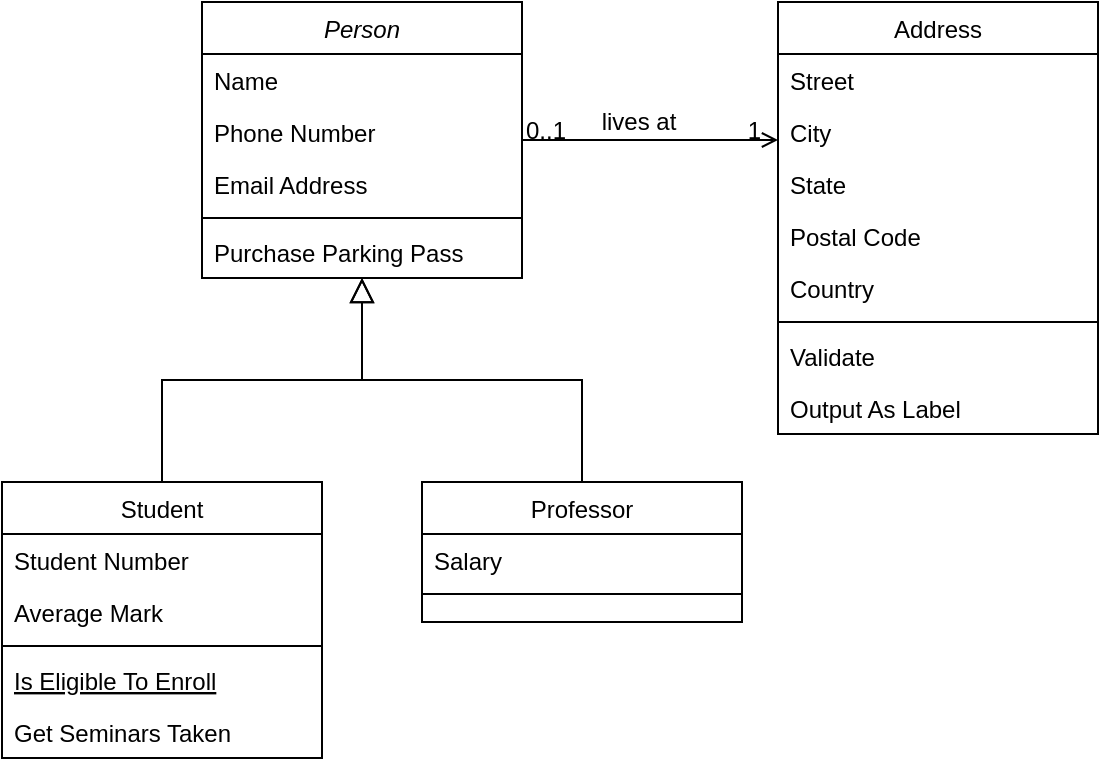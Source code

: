 <mxfile version="24.2.2" type="github" pages="3">
  <diagram id="C5RBs43oDa-KdzZeNtuy" name="Page-1">
    <mxGraphModel dx="1050" dy="522" grid="1" gridSize="10" guides="1" tooltips="1" connect="1" arrows="1" fold="1" page="1" pageScale="1" pageWidth="827" pageHeight="1169" math="0" shadow="0">
      <root>
        <mxCell id="WIyWlLk6GJQsqaUBKTNV-0" />
        <mxCell id="WIyWlLk6GJQsqaUBKTNV-1" parent="WIyWlLk6GJQsqaUBKTNV-0" />
        <mxCell id="zkfFHV4jXpPFQw0GAbJ--0" value="Person" style="swimlane;fontStyle=2;align=center;verticalAlign=top;childLayout=stackLayout;horizontal=1;startSize=26;horizontalStack=0;resizeParent=1;resizeLast=0;collapsible=1;marginBottom=0;rounded=0;shadow=0;strokeWidth=1;" parent="WIyWlLk6GJQsqaUBKTNV-1" vertex="1">
          <mxGeometry x="220" y="120" width="160" height="138" as="geometry">
            <mxRectangle x="230" y="140" width="160" height="26" as="alternateBounds" />
          </mxGeometry>
        </mxCell>
        <mxCell id="zkfFHV4jXpPFQw0GAbJ--1" value="Name" style="text;align=left;verticalAlign=top;spacingLeft=4;spacingRight=4;overflow=hidden;rotatable=0;points=[[0,0.5],[1,0.5]];portConstraint=eastwest;" parent="zkfFHV4jXpPFQw0GAbJ--0" vertex="1">
          <mxGeometry y="26" width="160" height="26" as="geometry" />
        </mxCell>
        <mxCell id="zkfFHV4jXpPFQw0GAbJ--2" value="Phone Number" style="text;align=left;verticalAlign=top;spacingLeft=4;spacingRight=4;overflow=hidden;rotatable=0;points=[[0,0.5],[1,0.5]];portConstraint=eastwest;rounded=0;shadow=0;html=0;" parent="zkfFHV4jXpPFQw0GAbJ--0" vertex="1">
          <mxGeometry y="52" width="160" height="26" as="geometry" />
        </mxCell>
        <mxCell id="zkfFHV4jXpPFQw0GAbJ--3" value="Email Address" style="text;align=left;verticalAlign=top;spacingLeft=4;spacingRight=4;overflow=hidden;rotatable=0;points=[[0,0.5],[1,0.5]];portConstraint=eastwest;rounded=0;shadow=0;html=0;" parent="zkfFHV4jXpPFQw0GAbJ--0" vertex="1">
          <mxGeometry y="78" width="160" height="26" as="geometry" />
        </mxCell>
        <mxCell id="zkfFHV4jXpPFQw0GAbJ--4" value="" style="line;html=1;strokeWidth=1;align=left;verticalAlign=middle;spacingTop=-1;spacingLeft=3;spacingRight=3;rotatable=0;labelPosition=right;points=[];portConstraint=eastwest;" parent="zkfFHV4jXpPFQw0GAbJ--0" vertex="1">
          <mxGeometry y="104" width="160" height="8" as="geometry" />
        </mxCell>
        <mxCell id="zkfFHV4jXpPFQw0GAbJ--5" value="Purchase Parking Pass" style="text;align=left;verticalAlign=top;spacingLeft=4;spacingRight=4;overflow=hidden;rotatable=0;points=[[0,0.5],[1,0.5]];portConstraint=eastwest;" parent="zkfFHV4jXpPFQw0GAbJ--0" vertex="1">
          <mxGeometry y="112" width="160" height="26" as="geometry" />
        </mxCell>
        <mxCell id="zkfFHV4jXpPFQw0GAbJ--6" value="Student" style="swimlane;fontStyle=0;align=center;verticalAlign=top;childLayout=stackLayout;horizontal=1;startSize=26;horizontalStack=0;resizeParent=1;resizeLast=0;collapsible=1;marginBottom=0;rounded=0;shadow=0;strokeWidth=1;" parent="WIyWlLk6GJQsqaUBKTNV-1" vertex="1">
          <mxGeometry x="120" y="360" width="160" height="138" as="geometry">
            <mxRectangle x="130" y="380" width="160" height="26" as="alternateBounds" />
          </mxGeometry>
        </mxCell>
        <mxCell id="zkfFHV4jXpPFQw0GAbJ--7" value="Student Number" style="text;align=left;verticalAlign=top;spacingLeft=4;spacingRight=4;overflow=hidden;rotatable=0;points=[[0,0.5],[1,0.5]];portConstraint=eastwest;" parent="zkfFHV4jXpPFQw0GAbJ--6" vertex="1">
          <mxGeometry y="26" width="160" height="26" as="geometry" />
        </mxCell>
        <mxCell id="zkfFHV4jXpPFQw0GAbJ--8" value="Average Mark" style="text;align=left;verticalAlign=top;spacingLeft=4;spacingRight=4;overflow=hidden;rotatable=0;points=[[0,0.5],[1,0.5]];portConstraint=eastwest;rounded=0;shadow=0;html=0;" parent="zkfFHV4jXpPFQw0GAbJ--6" vertex="1">
          <mxGeometry y="52" width="160" height="26" as="geometry" />
        </mxCell>
        <mxCell id="zkfFHV4jXpPFQw0GAbJ--9" value="" style="line;html=1;strokeWidth=1;align=left;verticalAlign=middle;spacingTop=-1;spacingLeft=3;spacingRight=3;rotatable=0;labelPosition=right;points=[];portConstraint=eastwest;" parent="zkfFHV4jXpPFQw0GAbJ--6" vertex="1">
          <mxGeometry y="78" width="160" height="8" as="geometry" />
        </mxCell>
        <mxCell id="zkfFHV4jXpPFQw0GAbJ--10" value="Is Eligible To Enroll" style="text;align=left;verticalAlign=top;spacingLeft=4;spacingRight=4;overflow=hidden;rotatable=0;points=[[0,0.5],[1,0.5]];portConstraint=eastwest;fontStyle=4" parent="zkfFHV4jXpPFQw0GAbJ--6" vertex="1">
          <mxGeometry y="86" width="160" height="26" as="geometry" />
        </mxCell>
        <mxCell id="zkfFHV4jXpPFQw0GAbJ--11" value="Get Seminars Taken" style="text;align=left;verticalAlign=top;spacingLeft=4;spacingRight=4;overflow=hidden;rotatable=0;points=[[0,0.5],[1,0.5]];portConstraint=eastwest;" parent="zkfFHV4jXpPFQw0GAbJ--6" vertex="1">
          <mxGeometry y="112" width="160" height="26" as="geometry" />
        </mxCell>
        <mxCell id="zkfFHV4jXpPFQw0GAbJ--12" value="" style="endArrow=block;endSize=10;endFill=0;shadow=0;strokeWidth=1;rounded=0;curved=0;edgeStyle=elbowEdgeStyle;elbow=vertical;" parent="WIyWlLk6GJQsqaUBKTNV-1" source="zkfFHV4jXpPFQw0GAbJ--6" target="zkfFHV4jXpPFQw0GAbJ--0" edge="1">
          <mxGeometry width="160" relative="1" as="geometry">
            <mxPoint x="200" y="203" as="sourcePoint" />
            <mxPoint x="200" y="203" as="targetPoint" />
          </mxGeometry>
        </mxCell>
        <mxCell id="zkfFHV4jXpPFQw0GAbJ--13" value="Professor" style="swimlane;fontStyle=0;align=center;verticalAlign=top;childLayout=stackLayout;horizontal=1;startSize=26;horizontalStack=0;resizeParent=1;resizeLast=0;collapsible=1;marginBottom=0;rounded=0;shadow=0;strokeWidth=1;" parent="WIyWlLk6GJQsqaUBKTNV-1" vertex="1">
          <mxGeometry x="330" y="360" width="160" height="70" as="geometry">
            <mxRectangle x="340" y="380" width="170" height="26" as="alternateBounds" />
          </mxGeometry>
        </mxCell>
        <mxCell id="zkfFHV4jXpPFQw0GAbJ--14" value="Salary" style="text;align=left;verticalAlign=top;spacingLeft=4;spacingRight=4;overflow=hidden;rotatable=0;points=[[0,0.5],[1,0.5]];portConstraint=eastwest;" parent="zkfFHV4jXpPFQw0GAbJ--13" vertex="1">
          <mxGeometry y="26" width="160" height="26" as="geometry" />
        </mxCell>
        <mxCell id="zkfFHV4jXpPFQw0GAbJ--15" value="" style="line;html=1;strokeWidth=1;align=left;verticalAlign=middle;spacingTop=-1;spacingLeft=3;spacingRight=3;rotatable=0;labelPosition=right;points=[];portConstraint=eastwest;" parent="zkfFHV4jXpPFQw0GAbJ--13" vertex="1">
          <mxGeometry y="52" width="160" height="8" as="geometry" />
        </mxCell>
        <mxCell id="zkfFHV4jXpPFQw0GAbJ--16" value="" style="endArrow=block;endSize=10;endFill=0;shadow=0;strokeWidth=1;rounded=0;curved=0;edgeStyle=elbowEdgeStyle;elbow=vertical;" parent="WIyWlLk6GJQsqaUBKTNV-1" source="zkfFHV4jXpPFQw0GAbJ--13" target="zkfFHV4jXpPFQw0GAbJ--0" edge="1">
          <mxGeometry width="160" relative="1" as="geometry">
            <mxPoint x="210" y="373" as="sourcePoint" />
            <mxPoint x="310" y="271" as="targetPoint" />
          </mxGeometry>
        </mxCell>
        <mxCell id="zkfFHV4jXpPFQw0GAbJ--17" value="Address" style="swimlane;fontStyle=0;align=center;verticalAlign=top;childLayout=stackLayout;horizontal=1;startSize=26;horizontalStack=0;resizeParent=1;resizeLast=0;collapsible=1;marginBottom=0;rounded=0;shadow=0;strokeWidth=1;" parent="WIyWlLk6GJQsqaUBKTNV-1" vertex="1">
          <mxGeometry x="508" y="120" width="160" height="216" as="geometry">
            <mxRectangle x="550" y="140" width="160" height="26" as="alternateBounds" />
          </mxGeometry>
        </mxCell>
        <mxCell id="zkfFHV4jXpPFQw0GAbJ--18" value="Street" style="text;align=left;verticalAlign=top;spacingLeft=4;spacingRight=4;overflow=hidden;rotatable=0;points=[[0,0.5],[1,0.5]];portConstraint=eastwest;" parent="zkfFHV4jXpPFQw0GAbJ--17" vertex="1">
          <mxGeometry y="26" width="160" height="26" as="geometry" />
        </mxCell>
        <mxCell id="zkfFHV4jXpPFQw0GAbJ--19" value="City" style="text;align=left;verticalAlign=top;spacingLeft=4;spacingRight=4;overflow=hidden;rotatable=0;points=[[0,0.5],[1,0.5]];portConstraint=eastwest;rounded=0;shadow=0;html=0;" parent="zkfFHV4jXpPFQw0GAbJ--17" vertex="1">
          <mxGeometry y="52" width="160" height="26" as="geometry" />
        </mxCell>
        <mxCell id="zkfFHV4jXpPFQw0GAbJ--20" value="State" style="text;align=left;verticalAlign=top;spacingLeft=4;spacingRight=4;overflow=hidden;rotatable=0;points=[[0,0.5],[1,0.5]];portConstraint=eastwest;rounded=0;shadow=0;html=0;" parent="zkfFHV4jXpPFQw0GAbJ--17" vertex="1">
          <mxGeometry y="78" width="160" height="26" as="geometry" />
        </mxCell>
        <mxCell id="zkfFHV4jXpPFQw0GAbJ--21" value="Postal Code" style="text;align=left;verticalAlign=top;spacingLeft=4;spacingRight=4;overflow=hidden;rotatable=0;points=[[0,0.5],[1,0.5]];portConstraint=eastwest;rounded=0;shadow=0;html=0;" parent="zkfFHV4jXpPFQw0GAbJ--17" vertex="1">
          <mxGeometry y="104" width="160" height="26" as="geometry" />
        </mxCell>
        <mxCell id="zkfFHV4jXpPFQw0GAbJ--22" value="Country" style="text;align=left;verticalAlign=top;spacingLeft=4;spacingRight=4;overflow=hidden;rotatable=0;points=[[0,0.5],[1,0.5]];portConstraint=eastwest;rounded=0;shadow=0;html=0;" parent="zkfFHV4jXpPFQw0GAbJ--17" vertex="1">
          <mxGeometry y="130" width="160" height="26" as="geometry" />
        </mxCell>
        <mxCell id="zkfFHV4jXpPFQw0GAbJ--23" value="" style="line;html=1;strokeWidth=1;align=left;verticalAlign=middle;spacingTop=-1;spacingLeft=3;spacingRight=3;rotatable=0;labelPosition=right;points=[];portConstraint=eastwest;" parent="zkfFHV4jXpPFQw0GAbJ--17" vertex="1">
          <mxGeometry y="156" width="160" height="8" as="geometry" />
        </mxCell>
        <mxCell id="zkfFHV4jXpPFQw0GAbJ--24" value="Validate" style="text;align=left;verticalAlign=top;spacingLeft=4;spacingRight=4;overflow=hidden;rotatable=0;points=[[0,0.5],[1,0.5]];portConstraint=eastwest;" parent="zkfFHV4jXpPFQw0GAbJ--17" vertex="1">
          <mxGeometry y="164" width="160" height="26" as="geometry" />
        </mxCell>
        <mxCell id="zkfFHV4jXpPFQw0GAbJ--25" value="Output As Label" style="text;align=left;verticalAlign=top;spacingLeft=4;spacingRight=4;overflow=hidden;rotatable=0;points=[[0,0.5],[1,0.5]];portConstraint=eastwest;" parent="zkfFHV4jXpPFQw0GAbJ--17" vertex="1">
          <mxGeometry y="190" width="160" height="26" as="geometry" />
        </mxCell>
        <mxCell id="zkfFHV4jXpPFQw0GAbJ--26" value="" style="endArrow=open;shadow=0;strokeWidth=1;rounded=0;curved=0;endFill=1;edgeStyle=elbowEdgeStyle;elbow=vertical;" parent="WIyWlLk6GJQsqaUBKTNV-1" source="zkfFHV4jXpPFQw0GAbJ--0" target="zkfFHV4jXpPFQw0GAbJ--17" edge="1">
          <mxGeometry x="0.5" y="41" relative="1" as="geometry">
            <mxPoint x="380" y="192" as="sourcePoint" />
            <mxPoint x="540" y="192" as="targetPoint" />
            <mxPoint x="-40" y="32" as="offset" />
          </mxGeometry>
        </mxCell>
        <mxCell id="zkfFHV4jXpPFQw0GAbJ--27" value="0..1" style="resizable=0;align=left;verticalAlign=bottom;labelBackgroundColor=none;fontSize=12;" parent="zkfFHV4jXpPFQw0GAbJ--26" connectable="0" vertex="1">
          <mxGeometry x="-1" relative="1" as="geometry">
            <mxPoint y="4" as="offset" />
          </mxGeometry>
        </mxCell>
        <mxCell id="zkfFHV4jXpPFQw0GAbJ--28" value="1" style="resizable=0;align=right;verticalAlign=bottom;labelBackgroundColor=none;fontSize=12;" parent="zkfFHV4jXpPFQw0GAbJ--26" connectable="0" vertex="1">
          <mxGeometry x="1" relative="1" as="geometry">
            <mxPoint x="-7" y="4" as="offset" />
          </mxGeometry>
        </mxCell>
        <mxCell id="zkfFHV4jXpPFQw0GAbJ--29" value="lives at" style="text;html=1;resizable=0;points=[];;align=center;verticalAlign=middle;labelBackgroundColor=none;rounded=0;shadow=0;strokeWidth=1;fontSize=12;" parent="zkfFHV4jXpPFQw0GAbJ--26" vertex="1" connectable="0">
          <mxGeometry x="0.5" y="49" relative="1" as="geometry">
            <mxPoint x="-38" y="40" as="offset" />
          </mxGeometry>
        </mxCell>
      </root>
    </mxGraphModel>
  </diagram>
  <diagram id="-d5bq0xCxqsoMU53DBvz" name="Page-2">
    <mxGraphModel dx="2950" dy="2144" grid="1" gridSize="10" guides="1" tooltips="1" connect="1" arrows="1" fold="1" page="1" pageScale="1" pageWidth="850" pageHeight="1100" math="0" shadow="0">
      <root>
        <mxCell id="0" />
        <mxCell id="1" parent="0" />
        <mxCell id="nKIwD2Q3KSrm6WLcI3Cq-1" value="&lt;p style=&quot;margin:0px;margin-top:4px;text-align:center;&quot;&gt;&lt;i&gt;&amp;lt;&amp;lt;Interface&amp;gt;&amp;gt;&lt;/i&gt;&lt;br&gt;&lt;b&gt;藏品&lt;/b&gt;&lt;/p&gt;&lt;hr size=&quot;1&quot; style=&quot;border-style:solid;&quot;&gt;&lt;p style=&quot;margin:0px;margin-left:4px;&quot;&gt;+ field1: Type&lt;br&gt;+ field2: Type&lt;/p&gt;&lt;hr size=&quot;1&quot; style=&quot;border-style:solid;&quot;&gt;&lt;p style=&quot;margin:0px;margin-left:4px;&quot;&gt;+ method1(Type): add&lt;br&gt;+ method2(Type, Type): remove&lt;/p&gt;" style="verticalAlign=top;align=left;overflow=fill;html=1;whiteSpace=wrap;" parent="1" vertex="1">
          <mxGeometry x="300" y="80" width="190" height="140" as="geometry" />
        </mxCell>
        <mxCell id="nKIwD2Q3KSrm6WLcI3Cq-2" value="Concrete Classname" style="swimlane;fontStyle=0;childLayout=stackLayout;horizontal=1;startSize=26;fillColor=none;horizontalStack=0;resizeParent=1;resizeParentMax=0;resizeLast=0;collapsible=1;marginBottom=0;whiteSpace=wrap;html=1;" parent="1" vertex="1">
          <mxGeometry x="160" y="340" width="140" height="104" as="geometry" />
        </mxCell>
        <mxCell id="nKIwD2Q3KSrm6WLcI3Cq-3" value="+ field: type" style="text;strokeColor=none;fillColor=none;align=left;verticalAlign=top;spacingLeft=4;spacingRight=4;overflow=hidden;rotatable=0;points=[[0,0.5],[1,0.5]];portConstraint=eastwest;whiteSpace=wrap;html=1;" parent="nKIwD2Q3KSrm6WLcI3Cq-2" vertex="1">
          <mxGeometry y="26" width="140" height="26" as="geometry" />
        </mxCell>
        <mxCell id="nKIwD2Q3KSrm6WLcI3Cq-4" value="+ field: type" style="text;strokeColor=none;fillColor=none;align=left;verticalAlign=top;spacingLeft=4;spacingRight=4;overflow=hidden;rotatable=0;points=[[0,0.5],[1,0.5]];portConstraint=eastwest;whiteSpace=wrap;html=1;" parent="nKIwD2Q3KSrm6WLcI3Cq-2" vertex="1">
          <mxGeometry y="52" width="140" height="26" as="geometry" />
        </mxCell>
        <mxCell id="nKIwD2Q3KSrm6WLcI3Cq-5" value="&lt;div&gt;state&lt;/div&gt;" style="text;strokeColor=none;fillColor=none;align=left;verticalAlign=top;spacingLeft=4;spacingRight=4;overflow=hidden;rotatable=0;points=[[0,0.5],[1,0.5]];portConstraint=eastwest;whiteSpace=wrap;html=1;" parent="nKIwD2Q3KSrm6WLcI3Cq-2" vertex="1">
          <mxGeometry y="78" width="140" height="26" as="geometry" />
        </mxCell>
        <mxCell id="nKIwD2Q3KSrm6WLcI3Cq-10" value="&lt;p style=&quot;margin:0px;margin-top:4px;text-align:center;&quot;&gt;&lt;b&gt;Abstract Class&lt;/b&gt;&lt;/p&gt;&lt;hr size=&quot;1&quot; style=&quot;border-style:solid;&quot;&gt;&lt;p style=&quot;margin:0px;margin-left:4px;&quot;&gt;+ field: Type&lt;/p&gt;&lt;p style=&quot;margin:0px;margin-left:4px;&quot;&gt;-&amp;nbsp;&lt;/p&gt;&lt;p style=&quot;margin:0px;margin-left:4px;&quot;&gt;&amp;nbsp;+&lt;/p&gt;&lt;hr size=&quot;1&quot; style=&quot;border-style:solid;&quot;&gt;&lt;p style=&quot;margin:0px;margin-left:4px;&quot;&gt;+ method(): Type&lt;/p&gt;" style="verticalAlign=top;align=left;overflow=fill;html=1;whiteSpace=wrap;" parent="1" vertex="1">
          <mxGeometry x="800" y="230" width="160" height="110" as="geometry" />
        </mxCell>
        <mxCell id="nKIwD2Q3KSrm6WLcI3Cq-12" value="Concrete Classname" style="swimlane;fontStyle=0;childLayout=stackLayout;horizontal=1;startSize=26;fillColor=none;horizontalStack=0;resizeParent=1;resizeParentMax=0;resizeLast=0;collapsible=1;marginBottom=0;whiteSpace=wrap;html=1;" parent="1" vertex="1">
          <mxGeometry x="410" y="340" width="140" height="104" as="geometry" />
        </mxCell>
        <mxCell id="nKIwD2Q3KSrm6WLcI3Cq-13" value="+ field: type" style="text;strokeColor=none;fillColor=none;align=left;verticalAlign=top;spacingLeft=4;spacingRight=4;overflow=hidden;rotatable=0;points=[[0,0.5],[1,0.5]];portConstraint=eastwest;whiteSpace=wrap;html=1;" parent="nKIwD2Q3KSrm6WLcI3Cq-12" vertex="1">
          <mxGeometry y="26" width="140" height="26" as="geometry" />
        </mxCell>
        <mxCell id="nKIwD2Q3KSrm6WLcI3Cq-14" value="+ field: type" style="text;strokeColor=none;fillColor=none;align=left;verticalAlign=top;spacingLeft=4;spacingRight=4;overflow=hidden;rotatable=0;points=[[0,0.5],[1,0.5]];portConstraint=eastwest;whiteSpace=wrap;html=1;" parent="nKIwD2Q3KSrm6WLcI3Cq-12" vertex="1">
          <mxGeometry y="52" width="140" height="26" as="geometry" />
        </mxCell>
        <mxCell id="nKIwD2Q3KSrm6WLcI3Cq-15" value="state" style="text;strokeColor=none;fillColor=none;align=left;verticalAlign=top;spacingLeft=4;spacingRight=4;overflow=hidden;rotatable=0;points=[[0,0.5],[1,0.5]];portConstraint=eastwest;whiteSpace=wrap;html=1;" parent="nKIwD2Q3KSrm6WLcI3Cq-12" vertex="1">
          <mxGeometry y="78" width="140" height="26" as="geometry" />
        </mxCell>
        <mxCell id="nKIwD2Q3KSrm6WLcI3Cq-16" value="&lt;p style=&quot;margin:0px;margin-top:4px;text-align:center;&quot;&gt;&lt;i&gt;&amp;lt;&amp;lt;Interface&amp;gt;&amp;gt;&lt;/i&gt;&lt;br&gt;&lt;b&gt;User&lt;/b&gt;&lt;/p&gt;&lt;hr size=&quot;1&quot; style=&quot;border-style:solid;&quot;&gt;&lt;p style=&quot;margin:0px;margin-left:4px;&quot;&gt;+ field1: Type&lt;br&gt;+ field2: Type&lt;/p&gt;&lt;hr size=&quot;1&quot; style=&quot;border-style:solid;&quot;&gt;&lt;p style=&quot;margin:0px;margin-left:4px;&quot;&gt;+ method1(Type): Type&lt;br&gt;+ method2(Type, Type): Type&lt;/p&gt;" style="verticalAlign=top;align=left;overflow=fill;html=1;whiteSpace=wrap;" parent="1" vertex="1">
          <mxGeometry x="1460" y="90" width="190" height="140" as="geometry" />
        </mxCell>
        <mxCell id="nKIwD2Q3KSrm6WLcI3Cq-17" value="Concrete Classname" style="swimlane;fontStyle=0;childLayout=stackLayout;horizontal=1;startSize=26;fillColor=none;horizontalStack=0;resizeParent=1;resizeParentMax=0;resizeLast=0;collapsible=1;marginBottom=0;whiteSpace=wrap;html=1;" parent="1" vertex="1">
          <mxGeometry x="650" y="400" width="140" height="104" as="geometry" />
        </mxCell>
        <mxCell id="nKIwD2Q3KSrm6WLcI3Cq-18" value="+ field: type" style="text;strokeColor=none;fillColor=none;align=left;verticalAlign=top;spacingLeft=4;spacingRight=4;overflow=hidden;rotatable=0;points=[[0,0.5],[1,0.5]];portConstraint=eastwest;whiteSpace=wrap;html=1;" parent="nKIwD2Q3KSrm6WLcI3Cq-17" vertex="1">
          <mxGeometry y="26" width="140" height="26" as="geometry" />
        </mxCell>
        <mxCell id="nKIwD2Q3KSrm6WLcI3Cq-19" value="+ field: type" style="text;strokeColor=none;fillColor=none;align=left;verticalAlign=top;spacingLeft=4;spacingRight=4;overflow=hidden;rotatable=0;points=[[0,0.5],[1,0.5]];portConstraint=eastwest;whiteSpace=wrap;html=1;" parent="nKIwD2Q3KSrm6WLcI3Cq-17" vertex="1">
          <mxGeometry y="52" width="140" height="26" as="geometry" />
        </mxCell>
        <mxCell id="nKIwD2Q3KSrm6WLcI3Cq-20" value="+ field: type" style="text;strokeColor=none;fillColor=none;align=left;verticalAlign=top;spacingLeft=4;spacingRight=4;overflow=hidden;rotatable=0;points=[[0,0.5],[1,0.5]];portConstraint=eastwest;whiteSpace=wrap;html=1;" parent="nKIwD2Q3KSrm6WLcI3Cq-17" vertex="1">
          <mxGeometry y="78" width="140" height="26" as="geometry" />
        </mxCell>
        <mxCell id="nKIwD2Q3KSrm6WLcI3Cq-21" value="Concrete Classname" style="swimlane;fontStyle=0;childLayout=stackLayout;horizontal=1;startSize=26;fillColor=none;horizontalStack=0;resizeParent=1;resizeParentMax=0;resizeLast=0;collapsible=1;marginBottom=0;whiteSpace=wrap;html=1;" parent="1" vertex="1">
          <mxGeometry x="1060" y="390" width="140" height="104" as="geometry" />
        </mxCell>
        <mxCell id="nKIwD2Q3KSrm6WLcI3Cq-22" value="+ field: type" style="text;strokeColor=none;fillColor=none;align=left;verticalAlign=top;spacingLeft=4;spacingRight=4;overflow=hidden;rotatable=0;points=[[0,0.5],[1,0.5]];portConstraint=eastwest;whiteSpace=wrap;html=1;" parent="nKIwD2Q3KSrm6WLcI3Cq-21" vertex="1">
          <mxGeometry y="26" width="140" height="26" as="geometry" />
        </mxCell>
        <mxCell id="nKIwD2Q3KSrm6WLcI3Cq-23" value="+ field: type" style="text;strokeColor=none;fillColor=none;align=left;verticalAlign=top;spacingLeft=4;spacingRight=4;overflow=hidden;rotatable=0;points=[[0,0.5],[1,0.5]];portConstraint=eastwest;whiteSpace=wrap;html=1;" parent="nKIwD2Q3KSrm6WLcI3Cq-21" vertex="1">
          <mxGeometry y="52" width="140" height="26" as="geometry" />
        </mxCell>
        <mxCell id="nKIwD2Q3KSrm6WLcI3Cq-24" value="+ field: type" style="text;strokeColor=none;fillColor=none;align=left;verticalAlign=top;spacingLeft=4;spacingRight=4;overflow=hidden;rotatable=0;points=[[0,0.5],[1,0.5]];portConstraint=eastwest;whiteSpace=wrap;html=1;" parent="nKIwD2Q3KSrm6WLcI3Cq-21" vertex="1">
          <mxGeometry y="78" width="140" height="26" as="geometry" />
        </mxCell>
        <mxCell id="nKIwD2Q3KSrm6WLcI3Cq-25" value="Extends" style="endArrow=block;endSize=16;endFill=0;html=1;rounded=0;entryX=0.5;entryY=1;entryDx=0;entryDy=0;exitX=0.5;exitY=0;exitDx=0;exitDy=0;" parent="1" source="nKIwD2Q3KSrm6WLcI3Cq-2" target="nKIwD2Q3KSrm6WLcI3Cq-1" edge="1">
          <mxGeometry width="160" relative="1" as="geometry">
            <mxPoint x="660" y="280" as="sourcePoint" />
            <mxPoint x="820" y="280" as="targetPoint" />
          </mxGeometry>
        </mxCell>
        <mxCell id="nKIwD2Q3KSrm6WLcI3Cq-30" value="Extends" style="endArrow=block;endSize=16;endFill=0;html=1;rounded=0;exitX=0.5;exitY=0;exitDx=0;exitDy=0;" parent="1" source="nKIwD2Q3KSrm6WLcI3Cq-12" edge="1">
          <mxGeometry width="160" relative="1" as="geometry">
            <mxPoint x="240" y="350" as="sourcePoint" />
            <mxPoint x="400" y="220" as="targetPoint" />
          </mxGeometry>
        </mxCell>
        <mxCell id="nKIwD2Q3KSrm6WLcI3Cq-32" value="&lt;p style=&quot;margin:0px;margin-top:4px;text-align:center;&quot;&gt;&lt;b&gt;Main Class&lt;/b&gt;&lt;/p&gt;&lt;hr size=&quot;1&quot; style=&quot;border-style:solid;&quot;&gt;&lt;p style=&quot;margin:0px;margin-left:4px;&quot;&gt;+ field: Type&lt;/p&gt;&lt;hr size=&quot;1&quot; style=&quot;border-style:solid;&quot;&gt;&lt;p style=&quot;margin:0px;margin-left:4px;&quot;&gt;+ method(): Type&lt;/p&gt;" style="verticalAlign=top;align=left;overflow=fill;html=1;whiteSpace=wrap;" parent="1" vertex="1">
          <mxGeometry x="1420" y="-265" width="160" height="90" as="geometry" />
        </mxCell>
        <mxCell id="nKIwD2Q3KSrm6WLcI3Cq-34" value="" style="endArrow=block;startArrow=block;endFill=1;startFill=1;html=1;rounded=0;entryX=0.34;entryY=-0.004;entryDx=0;entryDy=0;entryPerimeter=0;exitX=0.375;exitY=1;exitDx=0;exitDy=0;exitPerimeter=0;" parent="1" source="nKIwD2Q3KSrm6WLcI3Cq-32" target="nKIwD2Q3KSrm6WLcI3Cq-16" edge="1">
          <mxGeometry width="160" relative="1" as="geometry">
            <mxPoint x="960" y="-90" as="sourcePoint" />
            <mxPoint x="1050" y="150" as="targetPoint" />
          </mxGeometry>
        </mxCell>
        <mxCell id="nKIwD2Q3KSrm6WLcI3Cq-38" value="&lt;p style=&quot;margin:0px;margin-top:4px;text-align:center;&quot;&gt;&lt;b&gt;storage Class&lt;/b&gt;&lt;/p&gt;&lt;hr size=&quot;1&quot; style=&quot;border-style:solid;&quot;&gt;&lt;p style=&quot;margin:0px;margin-left:4px;&quot;&gt;+ field:&amp;nbsp;&lt;/p&gt;&lt;p style=&quot;margin:0px;margin-left:4px;&quot;&gt;- private: list&lt;/p&gt;&lt;hr size=&quot;1&quot; style=&quot;border-style:solid;&quot;&gt;&lt;p style=&quot;margin:0px;margin-left:4px;&quot;&gt;+ method(): Type&lt;/p&gt;" style="verticalAlign=top;align=left;overflow=fill;html=1;whiteSpace=wrap;" parent="1" vertex="1">
          <mxGeometry x="470" y="-140" width="160" height="90" as="geometry" />
        </mxCell>
        <mxCell id="nKIwD2Q3KSrm6WLcI3Cq-39" value="1" style="endArrow=open;html=1;startArrow=diamondThin;startFill=1;align=left;verticalAlign=bottom;rounded=0;entryX=0.433;entryY=0.99;entryDx=0;entryDy=0;entryPerimeter=0;" parent="1" target="nKIwD2Q3KSrm6WLcI3Cq-38" edge="1">
          <mxGeometry x="-1" y="3" relative="1" as="geometry">
            <mxPoint x="440" y="80" as="sourcePoint" />
            <mxPoint x="600" y="80" as="targetPoint" />
          </mxGeometry>
        </mxCell>
        <mxCell id="nKIwD2Q3KSrm6WLcI3Cq-41" value="dispatch" style="html=1;verticalAlign=bottom;endArrow=block;curved=0;rounded=0;" parent="1" edge="1">
          <mxGeometry x="0.22" y="4" width="80" relative="1" as="geometry">
            <mxPoint x="1110" y="400" as="sourcePoint" />
            <mxPoint x="990" y="340" as="targetPoint" />
            <mxPoint x="1" as="offset" />
          </mxGeometry>
        </mxCell>
        <mxCell id="nKIwD2Q3KSrm6WLcI3Cq-42" value="dispatch" style="html=1;verticalAlign=bottom;endArrow=block;curved=0;rounded=0;exitX=0.585;exitY=0.029;exitDx=0;exitDy=0;exitPerimeter=0;entryX=-0.021;entryY=0.888;entryDx=0;entryDy=0;entryPerimeter=0;" parent="1" target="nKIwD2Q3KSrm6WLcI3Cq-10" edge="1">
          <mxGeometry x="-0.167" y="-4" width="80" relative="1" as="geometry">
            <mxPoint x="720" y="400" as="sourcePoint" />
            <mxPoint x="828" y="267" as="targetPoint" />
            <mxPoint as="offset" />
          </mxGeometry>
        </mxCell>
        <mxCell id="nKIwD2Q3KSrm6WLcI3Cq-44" value="&lt;p style=&quot;margin:0px;margin-top:4px;text-align:center;&quot;&gt;&lt;i&gt;&amp;lt;&amp;lt;Interface&amp;gt;&amp;gt;&lt;/i&gt;&lt;br&gt;&lt;b&gt;state&lt;/b&gt;&lt;/p&gt;&lt;p style=&quot;margin:0px;margin-left:4px;&quot;&gt;+ field1: Type&lt;br&gt;+ field2: Type&lt;/p&gt;&lt;hr size=&quot;1&quot; style=&quot;border-style:solid;&quot;&gt;&lt;p style=&quot;margin:0px;margin-left:4px;&quot;&gt;+ method1(Type): Type&lt;br&gt;+ method2(Type, Type): Type&lt;/p&gt;" style="verticalAlign=top;align=left;overflow=fill;html=1;whiteSpace=wrap;" parent="1" vertex="1">
          <mxGeometry x="10" y="-175" width="190" height="140" as="geometry" />
        </mxCell>
        <mxCell id="nKIwD2Q3KSrm6WLcI3Cq-45" value="dispatch" style="html=1;verticalAlign=bottom;endArrow=block;curved=0;rounded=0;entryX=0.646;entryY=0.993;entryDx=0;entryDy=0;entryPerimeter=0;exitX=0.456;exitY=0.017;exitDx=0;exitDy=0;exitPerimeter=0;" parent="1" source="nKIwD2Q3KSrm6WLcI3Cq-1" target="nKIwD2Q3KSrm6WLcI3Cq-44" edge="1">
          <mxGeometry width="80" relative="1" as="geometry">
            <mxPoint x="500" y="150" as="sourcePoint" />
            <mxPoint x="580" y="150" as="targetPoint" />
          </mxGeometry>
        </mxCell>
        <mxCell id="nKIwD2Q3KSrm6WLcI3Cq-48" value="&lt;p style=&quot;margin:0px;margin-top:4px;text-align:center;&quot;&gt;&lt;b&gt;Class&lt;/b&gt;&lt;/p&gt;&lt;hr size=&quot;1&quot; style=&quot;border-style:solid;&quot;/&gt;&lt;p style=&quot;margin:0px;margin-left:4px;&quot;&gt;+ field: Type&lt;/p&gt;&lt;hr size=&quot;1&quot; style=&quot;border-style:solid;&quot;/&gt;&lt;p style=&quot;margin:0px;margin-left:4px;&quot;&gt;+ method(): Type&lt;/p&gt;" style="verticalAlign=top;align=left;overflow=fill;html=1;whiteSpace=wrap;" parent="1" vertex="1">
          <mxGeometry x="-310" y="-160" width="160" height="90" as="geometry" />
        </mxCell>
        <mxCell id="nKIwD2Q3KSrm6WLcI3Cq-50" value="&lt;p style=&quot;margin:0px;margin-top:4px;text-align:center;&quot;&gt;&lt;b&gt;Record&lt;/b&gt;&lt;/p&gt;&lt;hr size=&quot;1&quot; style=&quot;border-style:solid;&quot;&gt;&lt;p style=&quot;margin:0px;margin-left:4px;&quot;&gt;+ field: Type&lt;/p&gt;&lt;hr size=&quot;1&quot; style=&quot;border-style:solid;&quot;&gt;&lt;p style=&quot;margin:0px;margin-left:4px;&quot;&gt;+ method(): Type&lt;/p&gt;" style="verticalAlign=top;align=left;overflow=fill;html=1;whiteSpace=wrap;" parent="1" vertex="1">
          <mxGeometry x="790" y="70" width="160" height="90" as="geometry" />
        </mxCell>
        <mxCell id="nKIwD2Q3KSrm6WLcI3Cq-51" value="" style="endArrow=open;endFill=1;endSize=12;html=1;rounded=0;entryX=0;entryY=0.25;entryDx=0;entryDy=0;" parent="1" target="nKIwD2Q3KSrm6WLcI3Cq-50" edge="1">
          <mxGeometry width="160" relative="1" as="geometry">
            <mxPoint x="490" y="160" as="sourcePoint" />
            <mxPoint x="650" y="160" as="targetPoint" />
          </mxGeometry>
        </mxCell>
        <mxCell id="nKIwD2Q3KSrm6WLcI3Cq-53" value="" style="endArrow=open;endFill=1;endSize=12;html=1;rounded=0;entryX=0;entryY=0.5;entryDx=0;entryDy=0;" parent="1" source="nKIwD2Q3KSrm6WLcI3Cq-1" target="nKIwD2Q3KSrm6WLcI3Cq-10" edge="1">
          <mxGeometry width="160" relative="1" as="geometry">
            <mxPoint x="500" y="170" as="sourcePoint" />
            <mxPoint x="800" y="103" as="targetPoint" />
          </mxGeometry>
        </mxCell>
        <mxCell id="nKIwD2Q3KSrm6WLcI3Cq-54" value="" style="endArrow=open;endFill=1;endSize=12;html=1;rounded=0;exitX=1;exitY=0.5;exitDx=0;exitDy=0;" parent="1" source="nKIwD2Q3KSrm6WLcI3Cq-50" target="nKIwD2Q3KSrm6WLcI3Cq-56" edge="1">
          <mxGeometry width="160" relative="1" as="geometry">
            <mxPoint x="1060" y="230" as="sourcePoint" />
            <mxPoint x="1110" y="160" as="targetPoint" />
          </mxGeometry>
        </mxCell>
        <mxCell id="nKIwD2Q3KSrm6WLcI3Cq-55" value="" style="endArrow=open;endFill=1;endSize=12;html=1;rounded=0;exitX=1;exitY=0.5;exitDx=0;exitDy=0;entryX=0;entryY=1;entryDx=0;entryDy=0;" parent="1" source="nKIwD2Q3KSrm6WLcI3Cq-10" target="nKIwD2Q3KSrm6WLcI3Cq-16" edge="1">
          <mxGeometry width="160" relative="1" as="geometry">
            <mxPoint x="540" y="190" as="sourcePoint" />
            <mxPoint x="1160" y="200" as="targetPoint" />
          </mxGeometry>
        </mxCell>
        <mxCell id="nKIwD2Q3KSrm6WLcI3Cq-56" value="&lt;p style=&quot;margin:0px;margin-top:4px;text-align:center;&quot;&gt;&lt;b&gt;Select Stratage&lt;/b&gt;&lt;/p&gt;&lt;hr size=&quot;1&quot; style=&quot;border-style:solid;&quot;&gt;&lt;p style=&quot;margin:0px;margin-left:4px;&quot;&gt;+ field: Type&lt;/p&gt;&lt;hr size=&quot;1&quot; style=&quot;border-style:solid;&quot;&gt;&lt;p style=&quot;margin:0px;margin-left:4px;&quot;&gt;+ method(): Type&lt;/p&gt;" style="verticalAlign=top;align=left;overflow=fill;html=1;whiteSpace=wrap;" parent="1" vertex="1">
          <mxGeometry x="1160" y="120" width="160" height="85" as="geometry" />
        </mxCell>
        <mxCell id="nKIwD2Q3KSrm6WLcI3Cq-57" value="" style="endArrow=block;startArrow=block;endFill=1;startFill=1;html=1;rounded=0;entryX=0;entryY=0.25;entryDx=0;entryDy=0;exitX=1;exitY=0.5;exitDx=0;exitDy=0;" parent="1" source="nKIwD2Q3KSrm6WLcI3Cq-56" target="nKIwD2Q3KSrm6WLcI3Cq-16" edge="1">
          <mxGeometry width="160" relative="1" as="geometry">
            <mxPoint x="880" y="190" as="sourcePoint" />
            <mxPoint x="1040" y="190" as="targetPoint" />
          </mxGeometry>
        </mxCell>
        <mxCell id="nKIwD2Q3KSrm6WLcI3Cq-61" value="&lt;p style=&quot;margin:0px;margin-top:4px;text-align:center;&quot;&gt;&lt;b&gt;Decorator&lt;/b&gt;&lt;/p&gt;&lt;hr size=&quot;1&quot; style=&quot;border-style:solid;&quot;&gt;&lt;p style=&quot;margin:0px;margin-left:4px;&quot;&gt;+ field: Type&lt;/p&gt;&lt;hr size=&quot;1&quot; style=&quot;border-style:solid;&quot;&gt;&lt;p style=&quot;margin:0px;margin-left:4px;&quot;&gt;+ method(): Type&lt;/p&gt;" style="verticalAlign=top;align=left;overflow=fill;html=1;whiteSpace=wrap;" parent="1" vertex="1">
          <mxGeometry x="1720" y="347" width="160" height="90" as="geometry" />
        </mxCell>
        <mxCell id="nKIwD2Q3KSrm6WLcI3Cq-62" value="1" style="endArrow=open;html=1;endSize=12;startArrow=diamondThin;startSize=14;startFill=1;align=left;verticalAlign=bottom;rounded=0;exitX=0;exitY=0.5;exitDx=0;exitDy=0;entryX=1;entryY=0.5;entryDx=0;entryDy=0;" parent="1" source="nKIwD2Q3KSrm6WLcI3Cq-61" target="nKIwD2Q3KSrm6WLcI3Cq-16" edge="1">
          <mxGeometry x="-1" y="3" relative="1" as="geometry">
            <mxPoint x="1310" y="190" as="sourcePoint" />
            <mxPoint x="1780" y="350" as="targetPoint" />
          </mxGeometry>
        </mxCell>
        <mxCell id="nKIwD2Q3KSrm6WLcI3Cq-63" value="Classname" style="swimlane;fontStyle=0;childLayout=stackLayout;horizontal=1;startSize=26;fillColor=none;horizontalStack=0;resizeParent=1;resizeParentMax=0;resizeLast=0;collapsible=1;marginBottom=0;whiteSpace=wrap;html=1;" parent="1" vertex="1">
          <mxGeometry x="1370" y="360" width="140" height="104" as="geometry" />
        </mxCell>
        <mxCell id="nKIwD2Q3KSrm6WLcI3Cq-64" value="+ field: type" style="text;strokeColor=none;fillColor=none;align=left;verticalAlign=top;spacingLeft=4;spacingRight=4;overflow=hidden;rotatable=0;points=[[0,0.5],[1,0.5]];portConstraint=eastwest;whiteSpace=wrap;html=1;" parent="nKIwD2Q3KSrm6WLcI3Cq-63" vertex="1">
          <mxGeometry y="26" width="140" height="26" as="geometry" />
        </mxCell>
        <mxCell id="nKIwD2Q3KSrm6WLcI3Cq-65" value="+ field: type" style="text;strokeColor=none;fillColor=none;align=left;verticalAlign=top;spacingLeft=4;spacingRight=4;overflow=hidden;rotatable=0;points=[[0,0.5],[1,0.5]];portConstraint=eastwest;whiteSpace=wrap;html=1;" parent="nKIwD2Q3KSrm6WLcI3Cq-63" vertex="1">
          <mxGeometry y="52" width="140" height="26" as="geometry" />
        </mxCell>
        <mxCell id="nKIwD2Q3KSrm6WLcI3Cq-66" value="+ field: type" style="text;strokeColor=none;fillColor=none;align=left;verticalAlign=top;spacingLeft=4;spacingRight=4;overflow=hidden;rotatable=0;points=[[0,0.5],[1,0.5]];portConstraint=eastwest;whiteSpace=wrap;html=1;" parent="nKIwD2Q3KSrm6WLcI3Cq-63" vertex="1">
          <mxGeometry y="78" width="140" height="26" as="geometry" />
        </mxCell>
        <mxCell id="nKIwD2Q3KSrm6WLcI3Cq-72" value="dispatch" style="html=1;verticalAlign=bottom;endArrow=block;curved=0;rounded=0;entryX=0.5;entryY=1;entryDx=0;entryDy=0;exitX=0.5;exitY=0;exitDx=0;exitDy=0;" parent="1" source="nKIwD2Q3KSrm6WLcI3Cq-63" target="nKIwD2Q3KSrm6WLcI3Cq-16" edge="1">
          <mxGeometry width="80" relative="1" as="geometry">
            <mxPoint x="960" y="180" as="sourcePoint" />
            <mxPoint x="1040" y="180" as="targetPoint" />
          </mxGeometry>
        </mxCell>
      </root>
    </mxGraphModel>
  </diagram>
  <diagram id="WjS76D_g8jHAleD9pREW" name="Page-3">
    <mxGraphModel dx="3183" dy="2260" grid="1" gridSize="10" guides="1" tooltips="1" connect="1" arrows="1" fold="1" page="1" pageScale="1" pageWidth="850" pageHeight="1100" math="0" shadow="0">
      <root>
        <mxCell id="0" />
        <mxCell id="1" parent="0" />
        <mxCell id="NCgh0TRj1sP9_Znpv9uU-1" value="&lt;p style=&quot;margin:0px;margin-top:4px;text-align:center;&quot;&gt;&lt;b&gt;&amp;lt;&amp;lt;Interface&amp;gt;&amp;gt;&lt;/b&gt;&lt;/p&gt;&lt;p style=&quot;margin:0px;margin-top:4px;text-align:center;&quot;&gt;&lt;b&gt;Book&lt;/b&gt;&lt;/p&gt;&lt;hr size=&quot;1&quot; style=&quot;border-style:solid;&quot;&gt;&lt;p style=&quot;margin:0px;margin-left:4px;&quot;&gt;&lt;/p&gt;&lt;p style=&quot;margin:0px;margin-left:4px;&quot;&gt;+ getBookID(): String&lt;/p&gt;&lt;p style=&quot;margin:0px;margin-left:4px;&quot;&gt;+ getTitle(): String&lt;/p&gt;&lt;p style=&quot;margin:0px;margin-left:4px;&quot;&gt;+ getAuthor(): String&lt;/p&gt;&lt;p style=&quot;margin:0px;margin-left:4px;&quot;&gt;+ getBookState(): BookState&lt;/p&gt;&lt;p style=&quot;margin:0px;margin-left:4px;&quot;&gt;+ setBookState(state): void&lt;/p&gt;&lt;p style=&quot;margin:0px;margin-left:4px;&quot;&gt;+ borrowBook(): void&lt;/p&gt;&lt;p style=&quot;margin:0px;margin-left:4px;&quot;&gt;+ returnBook(): void&lt;/p&gt;&lt;p style=&quot;margin:0px;margin-left:4px;&quot;&gt;+ copy(): Book&lt;/p&gt;&lt;p style=&quot;margin:0px;margin-left:4px;&quot;&gt;+ equals(that): boolean&lt;/p&gt;&lt;p style=&quot;margin:0px;margin-left:4px;&quot;&gt;+ toString(): String&lt;/p&gt;&lt;p style=&quot;margin:0px;margin-left:4px;&quot;&gt;+ isAvailable(): boolean&lt;/p&gt;" style="verticalAlign=top;align=left;overflow=fill;html=1;whiteSpace=wrap;" parent="1" vertex="1">
          <mxGeometry x="16.25" y="333.37" width="180" height="214" as="geometry" />
        </mxCell>
        <mxCell id="NCgh0TRj1sP9_Znpv9uU-3" value="&lt;p style=&quot;margin:0px;margin-top:4px;text-align:center;&quot;&gt;&lt;b&gt;Article&lt;/b&gt;&lt;/p&gt;&lt;hr size=&quot;1&quot; style=&quot;border-style:solid;&quot;&gt;&lt;p style=&quot;margin:0px;margin-left:4px;&quot;&gt;- bookID: String&lt;/p&gt;&lt;p style=&quot;margin:0px;margin-left:4px;&quot;&gt;- title: String&lt;/p&gt;&lt;p style=&quot;margin:0px;margin-left:4px;&quot;&gt;- author: String&lt;/p&gt;&lt;p style=&quot;margin:0px;margin-left:4px;&quot;&gt;- genre: String&lt;/p&gt;&lt;p style=&quot;margin:0px;margin-left:4px;&quot;&gt;- state: BookState&lt;/p&gt;&lt;hr size=&quot;1&quot; style=&quot;border-style:solid;&quot;&gt;&lt;p style=&quot;margin:0px;margin-left:4px;&quot;&gt;+ Article(): constructor&lt;/p&gt;&lt;p style=&quot;margin:0px;margin-left:4px;&quot;&gt;+ getBookID(): String&lt;/p&gt;&lt;p style=&quot;margin:0px;margin-left:4px;&quot;&gt;+ getTitle(): String&lt;/p&gt;&lt;p style=&quot;margin:0px;margin-left:4px;&quot;&gt;+ getAuthor(): String&lt;/p&gt;&lt;p style=&quot;margin:0px;margin-left:4px;&quot;&gt;+ getGenre(): String&lt;/p&gt;&lt;p style=&quot;margin:0px;margin-left:4px;&quot;&gt;+ getBookState(): BookState&lt;/p&gt;&lt;p style=&quot;margin:0px;margin-left:4px;&quot;&gt;+ setBookState(state):&amp;nbsp;&lt;span style=&quot;background-color: initial;&quot;&gt;void&lt;/span&gt;&lt;br&gt;&lt;/p&gt;&lt;p style=&quot;margin: 0px 0px 0px 4px;&quot;&gt;+ borrowBook(): void&lt;/p&gt;&lt;p style=&quot;margin: 0px 0px 0px 4px;&quot;&gt;+ returnBook(): void&lt;/p&gt;&lt;p style=&quot;margin: 0px 0px 0px 4px;&quot;&gt;+ copy(): Article&lt;/p&gt;&lt;p style=&quot;margin:0px;margin-left:4px;&quot;&gt;+ equals(that): boolean&lt;/p&gt;&lt;p style=&quot;margin:0px;margin-left:4px;&quot;&gt;+ toString(): String&lt;/p&gt;&lt;p style=&quot;margin:0px;margin-left:4px;&quot;&gt;+ isAvailable(): boolean&lt;/p&gt;" style="verticalAlign=top;align=left;overflow=fill;html=1;whiteSpace=wrap;" parent="1" vertex="1">
          <mxGeometry x="-170" y="638.62" width="170" height="310" as="geometry" />
        </mxCell>
        <mxCell id="NCgh0TRj1sP9_Znpv9uU-4" value="&lt;p style=&quot;margin:0px;margin-top:4px;text-align:center;&quot;&gt;&lt;b&gt;Journal&lt;/b&gt;&lt;/p&gt;&lt;hr size=&quot;1&quot; style=&quot;border-style:solid;&quot;&gt;&lt;p style=&quot;margin:0px;margin-left:4px;&quot;&gt;- bookID: String&lt;/p&gt;&lt;p style=&quot;margin:0px;margin-left:4px;&quot;&gt;-&amp;nbsp;&lt;span style=&quot;background-color: initial;&quot;&gt;title: String&lt;/span&gt;&lt;/p&gt;&lt;p style=&quot;margin: 0px 0px 0px 4px;&quot;&gt;- author: String&lt;/p&gt;&lt;p style=&quot;margin: 0px 0px 0px 4px;&quot;&gt;- publication: String&lt;/p&gt;&lt;p style=&quot;margin: 0px 0px 0px 4px;&quot;&gt;- state: BookState&lt;/p&gt;&lt;hr size=&quot;1&quot; style=&quot;border-style:solid;&quot;&gt;&lt;p style=&quot;margin:0px;margin-left:4px;&quot;&gt;+ Journal(): constructor&lt;/p&gt;&lt;p style=&quot;margin:0px;margin-left:4px;&quot;&gt;+ getBookID(): String&lt;/p&gt;&lt;p style=&quot;margin:0px;margin-left:4px;&quot;&gt;+ getTitle(): String&lt;/p&gt;&lt;p style=&quot;margin:0px;margin-left:4px;&quot;&gt;+ getAuthor(): String&lt;/p&gt;&lt;p style=&quot;margin:0px;margin-left:4px;&quot;&gt;+ getPublication(): String&lt;/p&gt;&lt;p style=&quot;margin:0px;margin-left:4px;&quot;&gt;+ getBookState():BookState&lt;/p&gt;&lt;p style=&quot;margin:0px;margin-left:4px;&quot;&gt;+ setBookState(&lt;span style=&quot;background-color: initial;&quot;&gt;state&lt;/span&gt;&lt;span style=&quot;background-color: initial;&quot;&gt;): void&lt;/span&gt;&lt;/p&gt;&lt;p style=&quot;margin:0px;margin-left:4px;&quot;&gt;+&amp;nbsp;&lt;span style=&quot;background-color: initial;&quot;&gt;borrowBook(): void&lt;/span&gt;&lt;/p&gt;&lt;p style=&quot;margin: 0px 0px 0px 4px;&quot;&gt;+ returnBook(): void&lt;/p&gt;&lt;p style=&quot;margin: 0px 0px 0px 4px;&quot;&gt;+ copy(): Journal&lt;/p&gt;&lt;p style=&quot;margin:0px;margin-left:4px;&quot;&gt;+ equals(that): boolean&lt;/p&gt;&lt;p style=&quot;margin:0px;margin-left:4px;&quot;&gt;+ toString(): String&lt;/p&gt;&lt;p style=&quot;margin:0px;margin-left:4px;&quot;&gt;+ isAvailable(): boolean&lt;/p&gt;" style="verticalAlign=top;align=left;overflow=fill;html=1;whiteSpace=wrap;" parent="1" vertex="1">
          <mxGeometry x="20" y="638.62" width="172.5" height="310" as="geometry" />
        </mxCell>
        <mxCell id="NCgh0TRj1sP9_Znpv9uU-5" value="" style="endArrow=block;dashed=1;endFill=0;endSize=12;html=1;rounded=0;entryX=0.5;entryY=1;entryDx=0;entryDy=0;exitX=0.5;exitY=0;exitDx=0;exitDy=0;" parent="1" source="NCgh0TRj1sP9_Znpv9uU-3" target="NCgh0TRj1sP9_Znpv9uU-1" edge="1">
          <mxGeometry width="160" relative="1" as="geometry">
            <mxPoint x="2" y="554" as="sourcePoint" />
            <mxPoint x="162" y="554" as="targetPoint" />
          </mxGeometry>
        </mxCell>
        <mxCell id="NCgh0TRj1sP9_Znpv9uU-6" value="" style="endArrow=block;dashed=1;endFill=0;endSize=12;html=1;rounded=0;exitX=0.5;exitY=0;exitDx=0;exitDy=0;entryX=0.5;entryY=1;entryDx=0;entryDy=0;" parent="1" source="NCgh0TRj1sP9_Znpv9uU-4" target="NCgh0TRj1sP9_Znpv9uU-1" edge="1">
          <mxGeometry width="160" relative="1" as="geometry">
            <mxPoint x="112" y="614" as="sourcePoint" />
            <mxPoint x="132" y="514" as="targetPoint" />
          </mxGeometry>
        </mxCell>
        <mxCell id="NCgh0TRj1sP9_Znpv9uU-7" value="&lt;p style=&quot;margin:0px;margin-top:4px;text-align:center;&quot;&gt;&lt;b&gt;&amp;lt;&amp;lt;Interface&amp;gt;&amp;gt;&lt;/b&gt;&lt;/p&gt;&lt;p style=&quot;margin:0px;margin-top:4px;text-align:center;&quot;&gt;&lt;b&gt;User&lt;/b&gt;&lt;/p&gt;&lt;hr size=&quot;1&quot; style=&quot;border-style:solid;&quot;&gt;&lt;p style=&quot;margin:0px;margin-left:4px;&quot;&gt;+ getName(): String&lt;/p&gt;&lt;p style=&quot;margin:0px;margin-left:4px;&quot;&gt;+ getEmail(): String&lt;/p&gt;&lt;p style=&quot;margin:0px;margin-left:4px;&quot;&gt;+ getID(): String&lt;/p&gt;&lt;p style=&quot;margin:0px;margin-left:4px;&quot;&gt;+ copy(): User&lt;/p&gt;&lt;p style=&quot;margin:0px;margin-left:4px;&quot;&gt;+ equals(that): boolean&lt;/p&gt;&lt;p style=&quot;margin:0px;margin-left:4px;&quot;&gt;+ update(message): void&lt;/p&gt;&lt;p style=&quot;margin:0px;margin-left:4px;&quot;&gt;+ toString(): String&lt;/p&gt;" style="verticalAlign=top;align=left;overflow=fill;html=1;whiteSpace=wrap;" parent="1" vertex="1">
          <mxGeometry x="1340" y="360" width="160" height="160.75" as="geometry" />
        </mxCell>
        <mxCell id="NCgh0TRj1sP9_Znpv9uU-8" value="&lt;p style=&quot;margin:0px;margin-top:4px;text-align:center;&quot;&gt;&lt;b&gt;Administrator&lt;/b&gt;&lt;/p&gt;&lt;hr size=&quot;1&quot; style=&quot;border-style:solid;&quot;&gt;&lt;p style=&quot;margin:0px;margin-left:4px;&quot;&gt;- name: String&lt;/p&gt;&lt;p style=&quot;margin:0px;margin-left:4px;&quot;&gt;- email: String&lt;/p&gt;&lt;p style=&quot;margin:0px;margin-left:4px;&quot;&gt;- ID: String&lt;/p&gt;&lt;p style=&quot;margin:0px;margin-left:4px;&quot;&gt;- bookCreator: BookFactory&lt;/p&gt;&lt;p style=&quot;margin:0px;margin-left:4px;&quot;&gt;- userCreator: UserFactory&lt;/p&gt;&lt;hr size=&quot;1&quot; style=&quot;border-style:solid;&quot;&gt;&lt;p style=&quot;margin:0px;margin-left:4px;&quot;&gt;+ Administrator():constructor&lt;/p&gt;&lt;p style=&quot;margin:0px;margin-left:4px;&quot;&gt;+ getName(): String&lt;/p&gt;&lt;p style=&quot;margin:0px;margin-left:4px;&quot;&gt;+ getEmail(): String&lt;/p&gt;&lt;p style=&quot;margin:0px;margin-left:4px;&quot;&gt;+ getID(): String&lt;/p&gt;&lt;p style=&quot;margin:0px;margin-left:4px;&quot;&gt;+ copy(): Administrator&lt;/p&gt;&lt;p style=&quot;margin:0px;margin-left:4px;&quot;&gt;+&amp;nbsp;&lt;span style=&quot;background-color: initial;&quot;&gt;update(message): void&lt;/span&gt;&lt;/p&gt;&lt;p style=&quot;margin:0px;margin-left:4px;&quot;&gt;+ equals(that): boolean&lt;/p&gt;&lt;p style=&quot;margin:0px;margin-left:4px;&quot;&gt;+ toString(): String&lt;/p&gt;&lt;p style=&quot;margin:0px;margin-left:4px;&quot;&gt;+ createJournal(): Book&lt;/p&gt;&lt;p style=&quot;margin:0px;margin-left:4px;&quot;&gt;+ createArticle(): Book&lt;/p&gt;&lt;p style=&quot;margin:0px;margin-left:4px;&quot;&gt;+ createAdministrator(): User&lt;/p&gt;&lt;p style=&quot;margin:0px;margin-left:4px;&quot;&gt;+ createStudent(): User&lt;/p&gt;" style="verticalAlign=top;align=left;overflow=fill;html=1;whiteSpace=wrap;" parent="1" vertex="1">
          <mxGeometry x="1420" y="584" width="180" height="296" as="geometry" />
        </mxCell>
        <mxCell id="NCgh0TRj1sP9_Znpv9uU-9" value="&lt;p style=&quot;margin:0px;margin-top:4px;text-align:center;&quot;&gt;&lt;b&gt;Student&lt;/b&gt;&lt;/p&gt;&lt;hr size=&quot;1&quot; style=&quot;border-style:solid;&quot;&gt;&lt;p style=&quot;margin:0px;margin-left:4px;&quot;&gt;- name: String&lt;/p&gt;&lt;p style=&quot;margin:0px;margin-left:4px;&quot;&gt;- email: String&lt;/p&gt;&lt;p style=&quot;margin:0px;margin-left:4px;&quot;&gt;- ID: String&lt;/p&gt;&lt;hr size=&quot;1&quot; style=&quot;border-style:solid;&quot;&gt;&lt;p style=&quot;margin:0px;margin-left:4px;&quot;&gt;+ Student(): constructor&lt;/p&gt;&lt;p style=&quot;margin:0px;margin-left:4px;&quot;&gt;+ getName(): String&lt;/p&gt;&lt;p style=&quot;margin:0px;margin-left:4px;&quot;&gt;+ getEmail(): String&lt;/p&gt;&lt;p style=&quot;margin:0px;margin-left:4px;&quot;&gt;+ getID(): String&lt;/p&gt;&lt;p style=&quot;margin:0px;margin-left:4px;&quot;&gt;+ copy(): Student&lt;/p&gt;&lt;p style=&quot;margin:0px;margin-left:4px;&quot;&gt;+ update(message): void&lt;br&gt;&lt;/p&gt;&lt;p style=&quot;margin:0px;margin-left:4px;&quot;&gt;+ equals(that): boolean&lt;/p&gt;&lt;p style=&quot;margin:0px;margin-left:4px;&quot;&gt;+ toString(): String&lt;/p&gt;&lt;p style=&quot;margin:0px;margin-left:4px;&quot;&gt;+&amp;nbsp;&lt;span style=&quot;background-color: initial;&quot;&gt;borrowBook(book): void&lt;/span&gt;&lt;/p&gt;&lt;p style=&quot;margin:0px;margin-left:4px;&quot;&gt;&lt;span style=&quot;background-color: initial;&quot;&gt;+ returnBook(book): void&lt;/span&gt;&lt;/p&gt;&lt;p style=&quot;margin:0px;margin-left:4px;&quot;&gt;&lt;br&gt;&lt;/p&gt;" style="verticalAlign=top;align=left;overflow=fill;html=1;whiteSpace=wrap;" parent="1" vertex="1">
          <mxGeometry x="1210" y="590" width="170" height="236" as="geometry" />
        </mxCell>
        <mxCell id="NCgh0TRj1sP9_Znpv9uU-10" value="" style="endArrow=block;dashed=1;endFill=0;endSize=12;html=1;rounded=0;entryX=0.5;entryY=1;entryDx=0;entryDy=0;exitX=0.5;exitY=0;exitDx=0;exitDy=0;" parent="1" source="NCgh0TRj1sP9_Znpv9uU-8" target="NCgh0TRj1sP9_Znpv9uU-7" edge="1">
          <mxGeometry width="160" relative="1" as="geometry">
            <mxPoint x="1040" y="554" as="sourcePoint" />
            <mxPoint x="1200" y="554" as="targetPoint" />
          </mxGeometry>
        </mxCell>
        <mxCell id="NCgh0TRj1sP9_Znpv9uU-11" value="" style="endArrow=block;dashed=1;endFill=0;endSize=12;html=1;rounded=0;entryX=0.5;entryY=1;entryDx=0;entryDy=0;exitX=0.5;exitY=0;exitDx=0;exitDy=0;" parent="1" source="NCgh0TRj1sP9_Znpv9uU-9" target="NCgh0TRj1sP9_Znpv9uU-7" edge="1">
          <mxGeometry width="160" relative="1" as="geometry">
            <mxPoint x="1570" y="564" as="sourcePoint" />
            <mxPoint x="1440" y="524" as="targetPoint" />
          </mxGeometry>
        </mxCell>
        <mxCell id="NCgh0TRj1sP9_Znpv9uU-12" value="&lt;p style=&quot;margin:0px;margin-top:4px;text-align:center;&quot;&gt;&lt;b&gt;&amp;lt;&amp;lt;Abstract Class&amp;gt;&amp;gt;&lt;/b&gt;&lt;/p&gt;&lt;p style=&quot;margin:0px;margin-top:4px;text-align:center;&quot;&gt;&lt;b&gt;BookFactory&lt;/b&gt;&lt;/p&gt;&lt;hr size=&quot;1&quot; style=&quot;border-style:solid;&quot;&gt;&lt;p style=&quot;margin:0px;margin-left:4px;&quot;&gt;+ createBook(): Book&lt;/p&gt;&lt;p style=&quot;margin:0px;margin-left:4px;&quot;&gt;+ abstract getBook(bookID, title, author): Book&lt;/p&gt;" style="verticalAlign=top;align=left;overflow=fill;html=1;whiteSpace=wrap;" parent="1" vertex="1">
          <mxGeometry x="1750" y="764.5" width="270" height="88.5" as="geometry" />
        </mxCell>
        <mxCell id="NCgh0TRj1sP9_Znpv9uU-13" value="&lt;p style=&quot;margin:0px;margin-top:4px;text-align:center;&quot;&gt;&lt;b&gt;ArticleFactory&lt;/b&gt;&lt;/p&gt;&lt;hr size=&quot;1&quot; style=&quot;border-style:solid;&quot;&gt;&lt;p style=&quot;margin:0px;margin-left:4px;&quot;&gt;+ get&lt;span style=&quot;background-color: initial;&quot;&gt;Book(bookID, title, author): Article&lt;/span&gt;&lt;/p&gt;" style="verticalAlign=top;align=left;overflow=fill;html=1;whiteSpace=wrap;" parent="1" vertex="1">
          <mxGeometry x="1640" y="912.5" width="220" height="53" as="geometry" />
        </mxCell>
        <mxCell id="NCgh0TRj1sP9_Znpv9uU-14" value="&lt;p style=&quot;margin:0px;margin-top:4px;text-align:center;&quot;&gt;&lt;b&gt;JournalFactory&lt;/b&gt;&lt;/p&gt;&lt;hr size=&quot;1&quot; style=&quot;border-style:solid;&quot;&gt;&lt;p style=&quot;margin:0px;margin-left:4px;&quot;&gt;+ get&lt;span style=&quot;background-color: initial;&quot;&gt;Book(bookID, title, author): Journal&lt;/span&gt;&lt;/p&gt;" style="verticalAlign=top;align=left;overflow=fill;html=1;whiteSpace=wrap;" parent="1" vertex="1">
          <mxGeometry x="1870" y="912.5" width="230" height="53" as="geometry" />
        </mxCell>
        <mxCell id="NCgh0TRj1sP9_Znpv9uU-15" value="" style="endArrow=block;endSize=16;endFill=0;html=1;rounded=0;entryX=0.5;entryY=1;entryDx=0;entryDy=0;exitX=0.5;exitY=0;exitDx=0;exitDy=0;" parent="1" source="NCgh0TRj1sP9_Znpv9uU-13" target="NCgh0TRj1sP9_Znpv9uU-12" edge="1">
          <mxGeometry x="-0.267" y="29" width="160" relative="1" as="geometry">
            <mxPoint x="1690" y="891.5" as="sourcePoint" />
            <mxPoint x="1850" y="891.5" as="targetPoint" />
            <mxPoint as="offset" />
          </mxGeometry>
        </mxCell>
        <mxCell id="NCgh0TRj1sP9_Znpv9uU-17" value="" style="endArrow=block;endSize=16;endFill=0;html=1;rounded=0;entryX=0.5;entryY=1;entryDx=0;entryDy=0;exitX=0.5;exitY=0;exitDx=0;exitDy=0;" parent="1" source="NCgh0TRj1sP9_Znpv9uU-14" target="NCgh0TRj1sP9_Znpv9uU-12" edge="1">
          <mxGeometry x="-0.267" y="29" width="160" relative="1" as="geometry">
            <mxPoint x="1785" y="941.5" as="sourcePoint" />
            <mxPoint x="1885" y="831.5" as="targetPoint" />
            <mxPoint as="offset" />
          </mxGeometry>
        </mxCell>
        <mxCell id="NCgh0TRj1sP9_Znpv9uU-18" value="&lt;p style=&quot;margin:0px;margin-top:4px;text-align:center;&quot;&gt;&lt;b&gt;Library&lt;/b&gt;&lt;/p&gt;&lt;hr size=&quot;1&quot; style=&quot;border-style:solid;&quot;&gt;&lt;p style=&quot;margin:0px;margin-left:4px;&quot;&gt;- instance: static Library&lt;/p&gt;&lt;p style=&quot;margin:0px;margin-left:4px;&quot;&gt;- books: List&amp;lt;Book&amp;gt;&lt;/p&gt;&lt;p style=&quot;margin:0px;margin-left:4px;&quot;&gt;- users: List&amp;lt;User&amp;gt;&lt;/p&gt;&lt;p style=&quot;margin:0px;margin-left:4px;&quot;&gt;- transactions: List&amp;lt;BorrowingTransaction&amp;gt;&lt;/p&gt;&lt;p style=&quot;margin:0px;margin-left:4px;&quot;&gt;- observables: List&amp;lt;Observable&amp;gt;&lt;/p&gt;&lt;hr size=&quot;1&quot; style=&quot;border-style:solid;&quot;&gt;&lt;p style=&quot;margin:0px;margin-left:4px;&quot;&gt;- Library(): Constructor&lt;/p&gt;&lt;p style=&quot;margin:0px;margin-left:4px;&quot;&gt;+ getInstance(): static constructor&lt;/p&gt;&lt;p style=&quot;margin:0px;margin-left:4px;&quot;&gt;+ getBooks(): List&amp;lt;Book&amp;gt;&lt;/p&gt;&lt;p style=&quot;margin:0px;margin-left:4px;&quot;&gt;+ getUsers(): List&amp;lt;User&amp;gt;&lt;/p&gt;&lt;p style=&quot;margin:0px;margin-left:4px;&quot;&gt;+ getTranscations(): List&amp;lt;BorrowingTranscation&amp;gt;&lt;/p&gt;&lt;p style=&quot;margin:0px;margin-left:4px;&quot;&gt;+ getObservables(): List&amp;lt;Observable&amp;gt;&lt;/p&gt;&lt;p style=&quot;margin:0px;margin-left:4px;&quot;&gt;+ addBook(book): void&lt;/p&gt;&lt;p style=&quot;margin:0px;margin-left:4px;&quot;&gt;+ removeBook(book): void&lt;/p&gt;&lt;p style=&quot;margin:0px;margin-left:4px;&quot;&gt;+ registerUser(user): void&lt;/p&gt;&lt;p style=&quot;margin:0px;margin-left:4px;&quot;&gt;+ borrowBook(user, book): void&lt;/p&gt;&lt;p style=&quot;margin: 0px 0px 0px 4px;&quot;&gt;- recordBorrowingTranscation(book, user, borrowDate): void&lt;/p&gt;&lt;p style=&quot;margin:0px;margin-left:4px;&quot;&gt;+ returnBook(user, book): void&lt;/p&gt;&lt;p style=&quot;margin:0px;margin-left:4px;&quot;&gt;- updateReturnDate(book, returnDate): void&lt;br&gt;&lt;/p&gt;&lt;p style=&quot;margin:0px;margin-left:4px;&quot;&gt;+ checkBookAvailable(book): boolean&lt;/p&gt;&lt;p style=&quot;margin:0px;margin-left:4px;&quot;&gt;+ consultOverdueFine(book, finePerDay): double&amp;nbsp;&lt;/p&gt;&lt;p style=&quot;margin:0px;margin-left:4px;&quot;&gt;+ searchBooks(books,keyword, strategy): List&amp;lt;Book&amp;gt;&lt;/p&gt;&lt;p style=&quot;margin:0px;margin-left:4px;&quot;&gt;+ addObservable(book, user): void&lt;/p&gt;&lt;p style=&quot;margin:0px;margin-left:4px;&quot;&gt;+ removeObservable(book, user): void&lt;/p&gt;&lt;p style=&quot;margin:0px;margin-left:4px;&quot;&gt;+ notifyObserables(message): void&lt;/p&gt;&lt;p style=&quot;margin:0px;margin-left:4px;&quot;&gt;&lt;br&gt;&lt;/p&gt;&lt;p style=&quot;margin:0px;margin-left:4px;&quot;&gt;&lt;br&gt;&lt;/p&gt;" style="verticalAlign=top;align=left;overflow=fill;html=1;whiteSpace=wrap;" parent="1" vertex="1">
          <mxGeometry x="688.13" y="242.12" width="333.75" height="396.5" as="geometry" />
        </mxCell>
        <mxCell id="NCgh0TRj1sP9_Znpv9uU-19" value="&lt;p style=&quot;margin:0px;margin-top:4px;text-align:center;&quot;&gt;&lt;b&gt;&amp;lt;&amp;lt;Abstract Class&amp;gt;&amp;gt;&lt;/b&gt;&lt;/p&gt;&lt;p style=&quot;margin:0px;margin-top:4px;text-align:center;&quot;&gt;&lt;b&gt;UserFactory&lt;/b&gt;&lt;/p&gt;&lt;hr size=&quot;1&quot; style=&quot;border-style:solid;&quot;&gt;&lt;p style=&quot;margin:0px;margin-left:4px;&quot;&gt;+ abstract createUser(): User&lt;/p&gt;" style="verticalAlign=top;align=left;overflow=fill;html=1;whiteSpace=wrap;" parent="1" vertex="1">
          <mxGeometry x="1790" y="520.75" width="180" height="76" as="geometry" />
        </mxCell>
        <mxCell id="NCgh0TRj1sP9_Znpv9uU-20" value="&lt;p style=&quot;margin:0px;margin-top:4px;text-align:center;&quot;&gt;&lt;b&gt;AdministratorFactory&lt;/b&gt;&lt;/p&gt;&lt;hr size=&quot;1&quot; style=&quot;border-style:solid;&quot;&gt;&lt;p style=&quot;margin:0px;margin-left:4px;&quot;&gt;+&amp;nbsp;&lt;span style=&quot;background-color: initial;&quot;&gt;createUser(): Administrator&lt;/span&gt;&lt;/p&gt;&lt;p style=&quot;margin: 0px 0px 0px 4px;&quot;&gt;&lt;br&gt;&lt;/p&gt;" style="verticalAlign=top;align=left;overflow=fill;html=1;whiteSpace=wrap;" parent="1" vertex="1">
          <mxGeometry x="1710" y="650.75" width="170" height="56" as="geometry" />
        </mxCell>
        <mxCell id="NCgh0TRj1sP9_Znpv9uU-21" value="&lt;p style=&quot;margin:0px;margin-top:4px;text-align:center;&quot;&gt;&lt;b&gt;StudentFactory&lt;/b&gt;&lt;/p&gt;&lt;hr size=&quot;1&quot; style=&quot;border-style:solid;&quot;&gt;&lt;p style=&quot;margin:0px;margin-left:4px;&quot;&gt;+ createUser(): Student&lt;/p&gt;&lt;p style=&quot;margin:0px;margin-left:4px;&quot;&gt;&lt;br&gt;&lt;/p&gt;" style="verticalAlign=top;align=left;overflow=fill;html=1;whiteSpace=wrap;" parent="1" vertex="1">
          <mxGeometry x="1900" y="650.75" width="160" height="56" as="geometry" />
        </mxCell>
        <mxCell id="NCgh0TRj1sP9_Znpv9uU-22" value="" style="endArrow=block;endSize=16;endFill=0;html=1;rounded=0;entryX=0.5;entryY=1;entryDx=0;entryDy=0;exitX=0.5;exitY=0;exitDx=0;exitDy=0;" parent="1" source="NCgh0TRj1sP9_Znpv9uU-20" target="NCgh0TRj1sP9_Znpv9uU-19" edge="1">
          <mxGeometry x="-0.267" y="29" width="160" relative="1" as="geometry">
            <mxPoint x="1730" y="597.75" as="sourcePoint" />
            <mxPoint x="1890" y="597.75" as="targetPoint" />
            <mxPoint as="offset" />
          </mxGeometry>
        </mxCell>
        <mxCell id="NCgh0TRj1sP9_Znpv9uU-23" value="" style="endArrow=block;endSize=16;endFill=0;html=1;rounded=0;entryX=0.5;entryY=1;entryDx=0;entryDy=0;exitX=0.5;exitY=0;exitDx=0;exitDy=0;" parent="1" source="NCgh0TRj1sP9_Znpv9uU-21" target="NCgh0TRj1sP9_Znpv9uU-19" edge="1">
          <mxGeometry x="-0.267" y="29" width="160" relative="1" as="geometry">
            <mxPoint x="1970" y="660.75" as="sourcePoint" />
            <mxPoint x="1925" y="537.75" as="targetPoint" />
            <mxPoint as="offset" />
          </mxGeometry>
        </mxCell>
        <mxCell id="NCgh0TRj1sP9_Znpv9uU-24" value="" style="endArrow=diamondThin;endFill=0;endSize=24;html=1;rounded=0;exitX=1;exitY=0.5;exitDx=0;exitDy=0;entryX=0;entryY=0.5;entryDx=0;entryDy=0;" parent="1" source="NCgh0TRj1sP9_Znpv9uU-1" target="NCgh0TRj1sP9_Znpv9uU-18" edge="1">
          <mxGeometry width="160" relative="1" as="geometry">
            <mxPoint x="392" y="445" as="sourcePoint" />
            <mxPoint x="552" y="433" as="targetPoint" />
          </mxGeometry>
        </mxCell>
        <mxCell id="NCgh0TRj1sP9_Znpv9uU-25" value="" style="endArrow=diamondThin;endFill=0;endSize=24;html=1;rounded=0;exitX=0;exitY=0.5;exitDx=0;exitDy=0;entryX=1;entryY=0.5;entryDx=0;entryDy=0;" parent="1" source="NCgh0TRj1sP9_Znpv9uU-7" target="NCgh0TRj1sP9_Znpv9uU-18" edge="1">
          <mxGeometry width="160" relative="1" as="geometry">
            <mxPoint x="1510" y="425" as="sourcePoint" />
            <mxPoint x="950" y="433" as="targetPoint" />
          </mxGeometry>
        </mxCell>
        <mxCell id="NCgh0TRj1sP9_Znpv9uU-39" value="&lt;p style=&quot;margin:0px;margin-top:4px;text-align:center;&quot;&gt;&lt;b&gt;BorrowingTransaction&lt;/b&gt;&lt;/p&gt;&lt;hr size=&quot;1&quot; style=&quot;border-style:solid;&quot;&gt;&lt;p style=&quot;margin:0px;margin-left:4px;&quot;&gt;- borrowBook: Book&lt;/p&gt;&lt;p style=&quot;margin:0px;margin-left:4px;&quot;&gt;- borrowUser: User&lt;/p&gt;&lt;p style=&quot;margin:0px;margin-left:4px;&quot;&gt;- borrowDate: LocalDate&lt;/p&gt;&lt;p style=&quot;margin:0px;margin-left:4px;&quot;&gt;- returnDate: LocalDate&lt;/p&gt;&lt;hr size=&quot;1&quot; style=&quot;border-style:solid;&quot;&gt;&lt;p style=&quot;margin:0px;margin-left:4px;&quot;&gt;+ BorrowingTransaction(): constructor&lt;/p&gt;&lt;p style=&quot;margin:0px;margin-left:4px;&quot;&gt;+ getBook(): Book&lt;/p&gt;&lt;p style=&quot;margin:0px;margin-left:4px;&quot;&gt;+ getUser(): User&lt;/p&gt;&lt;p style=&quot;margin:0px;margin-left:4px;&quot;&gt;+ getBorrowDate(): LocalDate&lt;/p&gt;&lt;p style=&quot;margin:0px;margin-left:4px;&quot;&gt;+ getReturnDate(): LocalDate&lt;/p&gt;&lt;p style=&quot;margin:0px;margin-left:4px;&quot;&gt;+ setReturnDate(returnDate): void&lt;/p&gt;&lt;p style=&quot;margin:0px;margin-left:4px;&quot;&gt;+ calculateBorrowDays(): int&lt;/p&gt;" style="verticalAlign=top;align=left;overflow=fill;html=1;whiteSpace=wrap;" parent="1" vertex="1">
          <mxGeometry x="630" y="727.5" width="220" height="205" as="geometry" />
        </mxCell>
        <mxCell id="NCgh0TRj1sP9_Znpv9uU-40" value="" style="endArrow=diamondThin;endFill=0;endSize=24;html=1;rounded=0;entryX=0.5;entryY=1;entryDx=0;entryDy=0;exitX=0.5;exitY=0;exitDx=0;exitDy=0;" parent="1" source="NCgh0TRj1sP9_Znpv9uU-39" target="NCgh0TRj1sP9_Znpv9uU-18" edge="1">
          <mxGeometry width="160" relative="1" as="geometry">
            <mxPoint x="790" y="585" as="sourcePoint" />
            <mxPoint x="950" y="585" as="targetPoint" />
          </mxGeometry>
        </mxCell>
        <mxCell id="NCgh0TRj1sP9_Znpv9uU-43" value="&lt;p style=&quot;margin:0px;margin-top:4px;text-align:center;&quot;&gt;&lt;b&gt;&amp;lt;&amp;lt;Interface&amp;gt;&amp;gt;&lt;/b&gt;&lt;/p&gt;&lt;p style=&quot;margin:0px;margin-top:4px;text-align:center;&quot;&gt;&lt;b&gt;FineDecorator&lt;/b&gt;&lt;/p&gt;&lt;hr size=&quot;1&quot; style=&quot;border-style:solid;&quot;&gt;&lt;p style=&quot;margin:0px;margin-left:4px;&quot;&gt;&lt;/p&gt;&lt;p style=&quot;margin:0px;margin-left:4px;&quot;&gt;+ calculateFine(): double&lt;/p&gt;" style="verticalAlign=top;align=left;overflow=fill;html=1;whiteSpace=wrap;" parent="1" vertex="1">
          <mxGeometry x="249.8" y="596.75" width="186.8" height="70" as="geometry" />
        </mxCell>
        <mxCell id="NCgh0TRj1sP9_Znpv9uU-44" value="&lt;p style=&quot;margin:0px;margin-top:4px;text-align:center;&quot;&gt;&lt;b&gt;OverdueFineDecorator&lt;/b&gt;&lt;/p&gt;&lt;hr size=&quot;1&quot; style=&quot;border-style:solid;&quot;&gt;&lt;p style=&quot;margin:0px;margin-left:4px;&quot;&gt;- decoratedBook:&amp;nbsp;&lt;span style=&quot;background-color: initial;&quot;&gt;Book&lt;/span&gt;&lt;span style=&quot;background-color: initial;&quot;&gt;&amp;nbsp;&lt;/span&gt;&lt;/p&gt;&lt;p style=&quot;margin:0px;margin-left:4px;&quot;&gt;&lt;span style=&quot;background-color: initial;&quot;&gt;- finePerDay: double&lt;/span&gt;&lt;/p&gt;&lt;p style=&quot;margin:0px;margin-left:4px;&quot;&gt;&lt;span style=&quot;background-color: initial;&quot;&gt;- transcations: List&amp;lt;BorrowingTranscation&amp;gt;&lt;/span&gt;&lt;/p&gt;&lt;hr size=&quot;1&quot; style=&quot;border-style:solid;&quot;&gt;&lt;p style=&quot;margin:0px;margin-left:4px;&quot;&gt;+ OverdueFineDeocrator(): Constructor&lt;/p&gt;&lt;p style=&quot;margin:0px;margin-left:4px;&quot;&gt;+ getBookID(): String&lt;span style=&quot;white-space: pre;&quot;&gt;&#x9;&lt;/span&gt;&lt;/p&gt;&lt;p style=&quot;margin:0px;margin-left:4px;&quot;&gt;+ getTitle(): String&lt;/p&gt;&lt;p style=&quot;margin:0px;margin-left:4px;&quot;&gt;+ getAuthor(): String&lt;/p&gt;&lt;p style=&quot;margin:0px;margin-left:4px;&quot;&gt;+ getBookState(): BookState&lt;/p&gt;&lt;p style=&quot;margin:0px;margin-left:4px;&quot;&gt;+ setBookState(state): void&lt;/p&gt;&lt;p style=&quot;margin:0px;margin-left:4px;&quot;&gt;+ borrowBook(): void&lt;/p&gt;&lt;p style=&quot;margin:0px;margin-left:4px;&quot;&gt;+ returnBook(): void&lt;/p&gt;&lt;p style=&quot;margin:0px;margin-left:4px;&quot;&gt;+ copy(): OverdueFineDecorator&lt;/p&gt;&lt;p style=&quot;margin:0px;margin-left:4px;&quot;&gt;+ equals(that): boolean&amp;nbsp;&lt;/p&gt;&lt;p style=&quot;margin:0px;margin-left:4px;&quot;&gt;+ toString(): String&lt;/p&gt;&lt;p style=&quot;margin:0px;margin-left:4px;&quot;&gt;+ isAvailable(): boolean&lt;/p&gt;&lt;p style=&quot;margin:0px;margin-left:4px;&quot;&gt;+ calculateFine(): double&lt;/p&gt;&lt;p style=&quot;margin:0px;margin-left:4px;&quot;&gt;- calculateOverdueDays(): int&lt;/p&gt;" style="verticalAlign=top;align=left;overflow=fill;html=1;whiteSpace=wrap;" parent="1" vertex="1">
          <mxGeometry x="220" y="706.75" width="246.4" height="294.5" as="geometry" />
        </mxCell>
        <mxCell id="NCgh0TRj1sP9_Znpv9uU-46" value="" style="endArrow=block;endSize=16;endFill=0;html=1;rounded=0;exitX=0.5;exitY=0;exitDx=0;exitDy=0;entryX=0.5;entryY=1;entryDx=0;entryDy=0;" parent="1" source="NCgh0TRj1sP9_Znpv9uU-43" target="NCgh0TRj1sP9_Znpv9uU-1" edge="1">
          <mxGeometry x="1" y="155" width="160" relative="1" as="geometry">
            <mxPoint x="-250" y="305" as="sourcePoint" />
            <mxPoint x="120" y="495" as="targetPoint" />
            <mxPoint x="44" y="14" as="offset" />
          </mxGeometry>
        </mxCell>
        <mxCell id="NCgh0TRj1sP9_Znpv9uU-48" value="" style="endArrow=block;dashed=1;endFill=0;endSize=12;html=1;rounded=0;exitX=0.5;exitY=0;exitDx=0;exitDy=0;entryX=0.5;entryY=1;entryDx=0;entryDy=0;" parent="1" source="NCgh0TRj1sP9_Znpv9uU-44" target="NCgh0TRj1sP9_Znpv9uU-43" edge="1">
          <mxGeometry width="160" relative="1" as="geometry">
            <mxPoint x="321.2" y="450" as="sourcePoint" />
            <mxPoint x="344" y="670" as="targetPoint" />
          </mxGeometry>
        </mxCell>
        <mxCell id="NCgh0TRj1sP9_Znpv9uU-51" value="&lt;p style=&quot;margin:0px;margin-top:4px;text-align:center;&quot;&gt;&lt;b&gt;&amp;lt;&amp;lt;Interface&amp;gt;&amp;gt;&lt;/b&gt;&lt;/p&gt;&lt;p style=&quot;margin:0px;margin-top:4px;text-align:center;&quot;&gt;&lt;b&gt;SearchStrategy&lt;/b&gt;&lt;/p&gt;&lt;hr size=&quot;1&quot; style=&quot;border-style:solid;&quot;&gt;&lt;p style=&quot;margin:0px;margin-left:4px;&quot;&gt;+ search(books, keyword)&lt;span style=&quot;background-color: initial;&quot;&gt;: List&amp;lt;Book&amp;gt;&amp;nbsp;&lt;/span&gt;&lt;/p&gt;" style="verticalAlign=top;align=left;overflow=fill;html=1;whiteSpace=wrap;" parent="1" vertex="1">
          <mxGeometry x="236.4" y="30" width="230" height="80" as="geometry" />
        </mxCell>
        <mxCell id="NCgh0TRj1sP9_Znpv9uU-55" value="&lt;p style=&quot;margin:0px;margin-top:4px;text-align:center;&quot;&gt;&lt;b&gt;TitleSearchStrategy&lt;/b&gt;&lt;/p&gt;&lt;hr size=&quot;1&quot; style=&quot;border-style:solid;&quot;&gt;&lt;p style=&quot;margin:0px;margin-left:4px;&quot;&gt;+ serach(books, keyword): List&amp;lt;Book&amp;gt;&lt;/p&gt;&lt;p style=&quot;margin:0px;margin-left:4px;&quot;&gt;&lt;br&gt;&lt;/p&gt;" style="verticalAlign=top;align=left;overflow=fill;html=1;whiteSpace=wrap;" parent="1" vertex="1">
          <mxGeometry x="120" y="186.12" width="220" height="56" as="geometry" />
        </mxCell>
        <mxCell id="NCgh0TRj1sP9_Znpv9uU-56" value="&lt;p style=&quot;margin:0px;margin-top:4px;text-align:center;&quot;&gt;&lt;b&gt;AuthorSearchStrategy&lt;/b&gt;&lt;/p&gt;&lt;hr size=&quot;1&quot; style=&quot;border-style:solid;&quot;&gt;&lt;p style=&quot;margin:0px;margin-left:4px;&quot;&gt;+ serach(books, keyword): List&amp;lt;Book&amp;gt;&lt;/p&gt;&lt;p style=&quot;margin:0px;margin-left:4px;&quot;&gt;&lt;br&gt;&lt;/p&gt;" style="verticalAlign=top;align=left;overflow=fill;html=1;whiteSpace=wrap;" parent="1" vertex="1">
          <mxGeometry x="390" y="190" width="220" height="56" as="geometry" />
        </mxCell>
        <mxCell id="NCgh0TRj1sP9_Znpv9uU-58" value="" style="endArrow=block;dashed=1;endFill=0;endSize=12;html=1;rounded=0;entryX=0.5;entryY=1;entryDx=0;entryDy=0;exitX=0.5;exitY=0;exitDx=0;exitDy=0;" parent="1" source="NCgh0TRj1sP9_Znpv9uU-55" target="NCgh0TRj1sP9_Znpv9uU-51" edge="1">
          <mxGeometry width="160" relative="1" as="geometry">
            <mxPoint x="280" y="266.12" as="sourcePoint" />
            <mxPoint x="440" y="266.12" as="targetPoint" />
          </mxGeometry>
        </mxCell>
        <mxCell id="NCgh0TRj1sP9_Znpv9uU-59" value="" style="endArrow=block;dashed=1;endFill=0;endSize=12;html=1;rounded=0;exitX=0.5;exitY=0;exitDx=0;exitDy=0;entryX=0.5;entryY=1;entryDx=0;entryDy=0;" parent="1" source="NCgh0TRj1sP9_Znpv9uU-56" target="NCgh0TRj1sP9_Znpv9uU-51" edge="1">
          <mxGeometry width="160" relative="1" as="geometry">
            <mxPoint x="190" y="204.12" as="sourcePoint" />
            <mxPoint x="350" y="186.12" as="targetPoint" />
          </mxGeometry>
        </mxCell>
        <mxCell id="NCgh0TRj1sP9_Znpv9uU-60" value="&lt;p style=&quot;margin:0px;margin-top:4px;text-align:center;&quot;&gt;&lt;b&gt;&amp;lt;&amp;lt;Interface&amp;gt;&amp;gt;&lt;/b&gt;&lt;/p&gt;&lt;p style=&quot;margin:0px;margin-top:4px;text-align:center;&quot;&gt;&lt;b&gt;BookState&lt;/b&gt;&lt;/p&gt;&lt;hr size=&quot;1&quot; style=&quot;border-style:solid;&quot;&gt;&lt;p style=&quot;margin:0px;margin-left:4px;&quot;&gt;&lt;/p&gt;&lt;p style=&quot;margin: 0px 0px 0px 4px;&quot;&gt;+ borrowBook(book): void&amp;nbsp;&lt;/p&gt;&lt;p style=&quot;margin: 0px 0px 0px 4px;&quot;&gt;+ returnBook(book): void&lt;br&gt;&lt;/p&gt;&lt;p style=&quot;margin: 0px 0px 0px 4px;&quot;&gt;+ copy(): BookState&lt;/p&gt;&lt;p style=&quot;margin: 0px 0px 0px 4px;&quot;&gt;+ equals(that): boolean&lt;/p&gt;&lt;p style=&quot;margin: 0px 0px 0px 4px;&quot;&gt;+ toString(): String&lt;/p&gt;&lt;div&gt;&lt;br&gt;&lt;/div&gt;" style="verticalAlign=top;align=left;overflow=fill;html=1;whiteSpace=wrap;" parent="1" vertex="1">
          <mxGeometry x="-460" y="630" width="160" height="130" as="geometry" />
        </mxCell>
        <mxCell id="p17_i7M580fnvusXEtco-1" value="&lt;p style=&quot;margin:0px;margin-top:4px;text-align:center;&quot;&gt;&lt;b&gt;AvailableState&lt;/b&gt;&lt;/p&gt;&lt;hr size=&quot;1&quot; style=&quot;border-style:solid;&quot;&gt;&lt;p style=&quot;margin:0px;margin-left:4px;&quot;&gt;+&lt;span style=&quot;background-color: initial;&quot;&gt;&amp;nbsp;borrowBook(book): void&amp;nbsp;&lt;/span&gt;&lt;br&gt;&lt;/p&gt;&lt;p style=&quot;margin: 0px 0px 0px 4px;&quot;&gt;+ returnBook(book): void&lt;br&gt;&lt;/p&gt;&lt;p style=&quot;margin: 0px 0px 0px 4px;&quot;&gt;+ copy(): AvailableState&lt;/p&gt;&lt;p style=&quot;margin: 0px 0px 0px 4px;&quot;&gt;+ equals(that): boolean&lt;/p&gt;&lt;p style=&quot;margin: 0px 0px 0px 4px;&quot;&gt;+ toString(): String&lt;/p&gt;" style="verticalAlign=top;align=left;overflow=fill;html=1;whiteSpace=wrap;" parent="1" vertex="1">
          <mxGeometry x="-550" y="810" width="160" height="110" as="geometry" />
        </mxCell>
        <mxCell id="p17_i7M580fnvusXEtco-2" value="&lt;p style=&quot;margin:0px;margin-top:4px;text-align:center;&quot;&gt;&lt;b&gt;AbsentState&lt;/b&gt;&lt;/p&gt;&lt;hr size=&quot;1&quot; style=&quot;border-style:solid;&quot;&gt;&lt;p style=&quot;margin:0px;margin-left:4px;&quot;&gt;+&lt;span style=&quot;background-color: initial;&quot;&gt;&amp;nbsp;borrowBook(book): void&amp;nbsp;&lt;/span&gt;&lt;br&gt;&lt;/p&gt;&lt;p style=&quot;margin: 0px 0px 0px 4px;&quot;&gt;+ returnBook(book): void&lt;br&gt;&lt;/p&gt;&lt;p style=&quot;margin: 0px 0px 0px 4px;&quot;&gt;+ copy(): AbsentState&lt;/p&gt;&lt;p style=&quot;margin: 0px 0px 0px 4px;&quot;&gt;+ equals(that): boolean&lt;/p&gt;&lt;p style=&quot;margin: 0px 0px 0px 4px;&quot;&gt;+ toString(): String&lt;/p&gt;" style="verticalAlign=top;align=left;overflow=fill;html=1;whiteSpace=wrap;" parent="1" vertex="1">
          <mxGeometry x="-350" y="810" width="160" height="110" as="geometry" />
        </mxCell>
        <mxCell id="p17_i7M580fnvusXEtco-3" value="" style="endArrow=block;dashed=1;endFill=0;endSize=12;html=1;rounded=0;exitX=0.5;exitY=0;exitDx=0;exitDy=0;entryX=0.5;entryY=1;entryDx=0;entryDy=0;" parent="1" source="p17_i7M580fnvusXEtco-1" target="NCgh0TRj1sP9_Znpv9uU-60" edge="1">
          <mxGeometry width="160" relative="1" as="geometry">
            <mxPoint x="-450" y="726" as="sourcePoint" />
            <mxPoint x="-300" y="796" as="targetPoint" />
          </mxGeometry>
        </mxCell>
        <mxCell id="p17_i7M580fnvusXEtco-4" value="" style="endArrow=block;dashed=1;endFill=0;endSize=12;html=1;rounded=0;exitX=0.5;exitY=0;exitDx=0;exitDy=0;entryX=0.5;entryY=1;entryDx=0;entryDy=0;" parent="1" source="p17_i7M580fnvusXEtco-2" target="NCgh0TRj1sP9_Znpv9uU-60" edge="1">
          <mxGeometry width="160" relative="1" as="geometry">
            <mxPoint x="-210" y="864.33" as="sourcePoint" />
            <mxPoint x="-300" y="796" as="targetPoint" />
          </mxGeometry>
        </mxCell>
        <mxCell id="p17_i7M580fnvusXEtco-11" value="&lt;p style=&quot;margin:0px;margin-top:4px;text-align:center;&quot;&gt;&lt;b&gt;Observable&lt;/b&gt;&lt;/p&gt;&lt;hr size=&quot;1&quot; style=&quot;border-style:solid;&quot;&gt;&lt;p style=&quot;margin:0px;margin-left:4px;&quot;&gt;- book: Book&lt;/p&gt;&lt;p style=&quot;margin:0px;margin-left:4px;&quot;&gt;- observers: List&amp;lt;User&amp;gt;&lt;/p&gt;&lt;hr size=&quot;1&quot; style=&quot;border-style:solid;&quot;&gt;&lt;p style=&quot;margin:0px;margin-left:4px;&quot;&gt;+ ObservableBook(): Constructor&lt;/p&gt;&lt;p style=&quot;margin:0px;margin-left:4px;&quot;&gt;+ getBook(): Book&lt;/p&gt;&lt;p style=&quot;margin:0px;margin-left:4px;&quot;&gt;+ getObservers(): List&amp;lt;User&amp;gt;&lt;/p&gt;&lt;p style=&quot;margin:0px;margin-left:4px;&quot;&gt;+ addObserver(user):void&lt;/p&gt;&lt;p style=&quot;margin:0px;margin-left:4px;&quot;&gt;+ removeObserver(user): void&lt;/p&gt;&lt;p style=&quot;margin:0px;margin-left:4px;&quot;&gt;+ notifyObservers(message): void&lt;/p&gt;" style="verticalAlign=top;align=left;overflow=fill;html=1;whiteSpace=wrap;" parent="1" vertex="1">
          <mxGeometry x="910" y="747.5" width="200" height="165" as="geometry" />
        </mxCell>
        <mxCell id="p17_i7M580fnvusXEtco-12" value="" style="endArrow=diamondThin;endFill=0;endSize=24;html=1;rounded=0;entryX=0.5;entryY=1;entryDx=0;entryDy=0;exitX=0.5;exitY=0;exitDx=0;exitDy=0;" parent="1" source="p17_i7M580fnvusXEtco-11" target="NCgh0TRj1sP9_Znpv9uU-18" edge="1">
          <mxGeometry width="160" relative="1" as="geometry">
            <mxPoint x="720" y="715" as="sourcePoint" />
            <mxPoint x="865" y="599" as="targetPoint" />
          </mxGeometry>
        </mxCell>
        <mxCell id="p17_i7M580fnvusXEtco-14" value="" style="endArrow=diamondThin;endFill=1;endSize=24;html=1;rounded=0;exitX=0.5;exitY=0;exitDx=0;exitDy=0;entryX=0.5;entryY=1;entryDx=0;entryDy=0;" parent="1" source="NCgh0TRj1sP9_Znpv9uU-60" target="NCgh0TRj1sP9_Znpv9uU-1" edge="1">
          <mxGeometry width="160" relative="1" as="geometry">
            <mxPoint x="-140" y="825" as="sourcePoint" />
            <mxPoint x="10" y="560" as="targetPoint" />
          </mxGeometry>
        </mxCell>
        <mxCell id="p17_i7M580fnvusXEtco-19" value="" style="endArrow=open;endFill=1;endSize=12;html=1;rounded=0;exitX=0.5;exitY=1;exitDx=0;exitDy=0;entryX=0.5;entryY=0;entryDx=0;entryDy=0;" parent="1" source="p17_i7M580fnvusXEtco-25" target="NCgh0TRj1sP9_Znpv9uU-18" edge="1">
          <mxGeometry width="160" relative="1" as="geometry">
            <mxPoint x="855.005" y="150.0" as="sourcePoint" />
            <mxPoint x="1130" y="315" as="targetPoint" />
          </mxGeometry>
        </mxCell>
        <mxCell id="p17_i7M580fnvusXEtco-21" value="&lt;p style=&quot;margin:0px;margin-top:4px;text-align:center;&quot;&gt;&lt;b&gt;Main&lt;/b&gt;&lt;/p&gt;&lt;hr size=&quot;1&quot; style=&quot;border-style:solid;&quot;&gt;&lt;p style=&quot;margin:0px;margin-left:4px;&quot;&gt;+ main(): static void&lt;/p&gt;&lt;p style=&quot;margin:0px;margin-left:4px;&quot;&gt;&lt;br&gt;&lt;/p&gt;" style="verticalAlign=top;align=left;overflow=fill;html=1;whiteSpace=wrap;" parent="1" vertex="1">
          <mxGeometry x="775" y="-160" width="160" height="60" as="geometry" />
        </mxCell>
        <mxCell id="p17_i7M580fnvusXEtco-23" value="" style="endArrow=open;endFill=1;endSize=12;html=1;rounded=0;exitX=0.5;exitY=1;exitDx=0;exitDy=0;entryX=0.5;entryY=0;entryDx=0;entryDy=0;" parent="1" source="p17_i7M580fnvusXEtco-21" target="p17_i7M580fnvusXEtco-25" edge="1">
          <mxGeometry width="160" relative="1" as="geometry">
            <mxPoint x="860" y="-11" as="sourcePoint" />
            <mxPoint x="855.005" y="-2.274e-13" as="targetPoint" />
          </mxGeometry>
        </mxCell>
        <mxCell id="p17_i7M580fnvusXEtco-25" value="&lt;p style=&quot;margin:0px;margin-top:4px;text-align:center;&quot;&gt;&lt;b&gt;Menu&lt;/b&gt;&lt;/p&gt;&lt;hr size=&quot;1&quot; style=&quot;border-style:solid;&quot;&gt;&lt;p style=&quot;margin:0px;margin-left:4px;&quot;&gt;- library: Library&amp;nbsp;&lt;/p&gt;&amp;nbsp;- user: User&amp;nbsp;&lt;br&gt;&lt;hr size=&quot;1&quot; style=&quot;border-style:solid;&quot;&gt;&lt;p style=&quot;margin:0px;margin-left:4px;&quot;&gt;+&amp;nbsp;&lt;span style=&quot;background-color: initial;&quot;&gt;mainMenu():&amp;nbsp; void&lt;/span&gt;&lt;/p&gt;&lt;p style=&quot;margin: 0px 0px 0px 4px;&quot;&gt;- addBook(): void&lt;/p&gt;&lt;p style=&quot;margin: 0px 0px 0px 4px;&quot;&gt;- removeBook(): void&lt;/p&gt;&lt;p style=&quot;margin: 0px 0px 0px 4px;&quot;&gt;- userRegistrations(): void&lt;/p&gt;&lt;p style=&quot;margin: 0px 0px 0px 4px;&quot;&gt;- searchBooks(): void&lt;/p&gt;&lt;p style=&quot;margin: 0px 0px 0px 4px;&quot;&gt;- borrowBook(): void&lt;/p&gt;&lt;p style=&quot;margin: 0px 0px 0px 4px;&quot;&gt;- returnBook(): void&lt;/p&gt;&lt;p style=&quot;margin: 0px 0px 0px 4px;&quot;&gt;- checkingBooksInOut(): void&lt;/p&gt;&lt;p style=&quot;margin: 0px 0px 0px 4px;&quot;&gt;- calculateOverDueFine(): void&lt;/p&gt;&lt;p style=&quot;margin: 0px 0px 0px 4px;&quot;&gt;- subsrcible(): void&lt;/p&gt;&lt;p style=&quot;margin: 0px 0px 0px 4px;&quot;&gt;- unsubscrible(): void&lt;/p&gt;" style="verticalAlign=top;align=left;overflow=fill;html=1;whiteSpace=wrap;" parent="1" vertex="1">
          <mxGeometry x="760" y="-50" width="190" height="240" as="geometry" />
        </mxCell>
        <mxCell id="JfRZdDT7idE_zgZVnq5y-6" value="" style="endArrow=open;html=1;endSize=12;startArrow=diamondThin;startSize=14;startFill=0;align=left;verticalAlign=bottom;rounded=0;exitX=1;exitY=0.5;exitDx=0;exitDy=0;entryX=1;entryY=0.5;entryDx=0;entryDy=0;edgeStyle=orthogonalEdgeStyle;" edge="1" parent="1" source="NCgh0TRj1sP9_Znpv9uU-44" target="NCgh0TRj1sP9_Znpv9uU-1">
          <mxGeometry x="-1" y="3" relative="1" as="geometry">
            <mxPoint x="490" y="520" as="sourcePoint" />
            <mxPoint x="330" y="500" as="targetPoint" />
            <Array as="points">
              <mxPoint x="520" y="853" />
              <mxPoint x="520" y="440" />
            </Array>
          </mxGeometry>
        </mxCell>
        <mxCell id="JfRZdDT7idE_zgZVnq5y-10" value="" style="endArrow=open;endFill=1;endSize=12;html=1;rounded=0;entryX=1;entryY=0.5;entryDx=0;entryDy=0;exitX=0;exitY=0.5;exitDx=0;exitDy=0;" edge="1" parent="1" source="p17_i7M580fnvusXEtco-25" target="NCgh0TRj1sP9_Znpv9uU-51">
          <mxGeometry width="160" relative="1" as="geometry">
            <mxPoint x="760" y="46" as="sourcePoint" />
            <mxPoint x="1160" y="230" as="targetPoint" />
          </mxGeometry>
        </mxCell>
        <mxCell id="JfRZdDT7idE_zgZVnq5y-14" value="" style="endArrow=open;endFill=1;endSize=12;html=1;rounded=0;entryX=1;entryY=0.5;entryDx=0;entryDy=0;exitX=1;exitY=0.5;exitDx=0;exitDy=0;edgeStyle=orthogonalEdgeStyle;" edge="1" parent="1" source="NCgh0TRj1sP9_Znpv9uU-19" target="NCgh0TRj1sP9_Znpv9uU-7">
          <mxGeometry width="160" relative="1" as="geometry">
            <mxPoint x="2100" y="440" as="sourcePoint" />
            <mxPoint x="1440" y="570" as="targetPoint" />
            <Array as="points">
              <mxPoint x="2130" y="559" />
              <mxPoint x="2130" y="440" />
            </Array>
          </mxGeometry>
        </mxCell>
        <mxCell id="JfRZdDT7idE_zgZVnq5y-15" value="" style="endArrow=diamondThin;endFill=1;endSize=24;html=1;rounded=0;entryX=1;entryY=0.5;entryDx=0;entryDy=0;exitX=0;exitY=0.5;exitDx=0;exitDy=0;" edge="1" parent="1" source="NCgh0TRj1sP9_Znpv9uU-19" target="NCgh0TRj1sP9_Znpv9uU-8">
          <mxGeometry width="160" relative="1" as="geometry">
            <mxPoint x="1030" y="490" as="sourcePoint" />
            <mxPoint x="1190" y="490" as="targetPoint" />
          </mxGeometry>
        </mxCell>
        <mxCell id="JfRZdDT7idE_zgZVnq5y-16" value="" style="endArrow=diamondThin;endFill=1;endSize=24;html=1;rounded=0;entryX=1;entryY=0.5;entryDx=0;entryDy=0;exitX=0;exitY=0.5;exitDx=0;exitDy=0;" edge="1" parent="1" source="NCgh0TRj1sP9_Znpv9uU-12" target="NCgh0TRj1sP9_Znpv9uU-8">
          <mxGeometry width="160" relative="1" as="geometry">
            <mxPoint x="930" y="490" as="sourcePoint" />
            <mxPoint x="1090" y="490" as="targetPoint" />
          </mxGeometry>
        </mxCell>
        <mxCell id="JfRZdDT7idE_zgZVnq5y-17" value="" style="endArrow=open;endFill=1;endSize=12;html=1;rounded=0;entryX=0.5;entryY=0;entryDx=0;entryDy=0;exitX=1;exitY=0.5;exitDx=0;exitDy=0;" edge="1" parent="1" source="p17_i7M580fnvusXEtco-25" target="NCgh0TRj1sP9_Znpv9uU-7">
          <mxGeometry width="160" relative="1" as="geometry">
            <mxPoint x="750" y="490" as="sourcePoint" />
            <mxPoint x="910" y="490" as="targetPoint" />
          </mxGeometry>
        </mxCell>
        <mxCell id="JfRZdDT7idE_zgZVnq5y-18" value="" style="endArrow=open;endFill=1;endSize=12;html=1;rounded=0;entryX=0;entryY=0.5;entryDx=0;entryDy=0;exitX=1;exitY=0.5;exitDx=0;exitDy=0;edgeStyle=orthogonalEdgeStyle;" edge="1" parent="1" source="NCgh0TRj1sP9_Znpv9uU-12" target="NCgh0TRj1sP9_Znpv9uU-1">
          <mxGeometry width="160" relative="1" as="geometry">
            <mxPoint x="1100" y="490" as="sourcePoint" />
            <mxPoint x="260" y="500" as="targetPoint" />
            <Array as="points">
              <mxPoint x="2140" y="809" />
              <mxPoint x="2140" y="1050" />
              <mxPoint x="-600" y="1050" />
              <mxPoint x="-600" y="440" />
            </Array>
          </mxGeometry>
        </mxCell>
      </root>
    </mxGraphModel>
  </diagram>
</mxfile>
